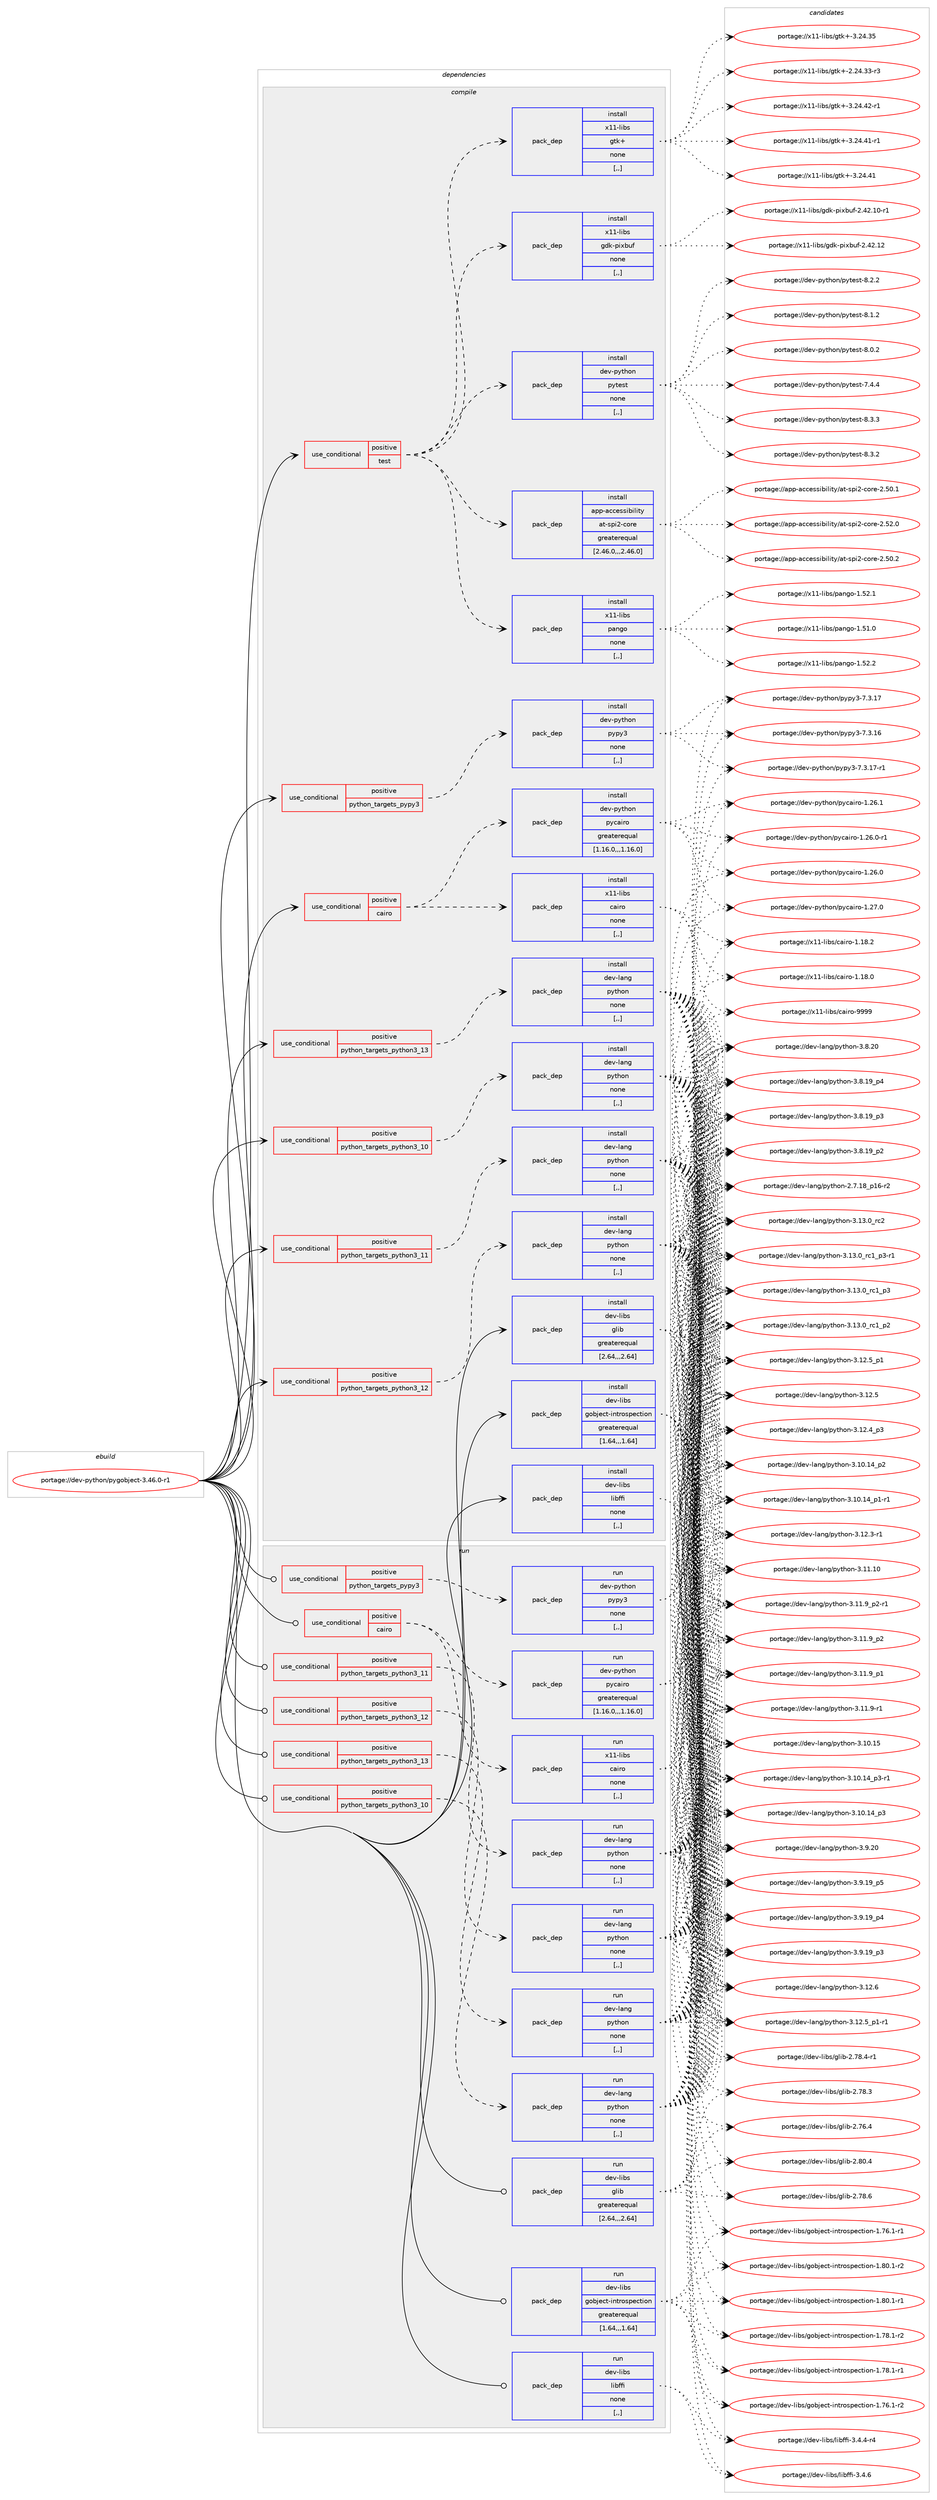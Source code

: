 digraph prolog {

# *************
# Graph options
# *************

newrank=true;
concentrate=true;
compound=true;
graph [rankdir=LR,fontname=Helvetica,fontsize=10,ranksep=1.5];#, ranksep=2.5, nodesep=0.2];
edge  [arrowhead=vee];
node  [fontname=Helvetica,fontsize=10];

# **********
# The ebuild
# **********

subgraph cluster_leftcol {
color=gray;
label=<<i>ebuild</i>>;
id [label="portage://dev-python/pygobject-3.46.0-r1", color=red, width=4, href="../dev-python/pygobject-3.46.0-r1.svg"];
}

# ****************
# The dependencies
# ****************

subgraph cluster_midcol {
color=gray;
label=<<i>dependencies</i>>;
subgraph cluster_compile {
fillcolor="#eeeeee";
style=filled;
label=<<i>compile</i>>;
subgraph cond167516 {
dependency651663 [label=<<TABLE BORDER="0" CELLBORDER="1" CELLSPACING="0" CELLPADDING="4"><TR><TD ROWSPAN="3" CELLPADDING="10">use_conditional</TD></TR><TR><TD>positive</TD></TR><TR><TD>cairo</TD></TR></TABLE>>, shape=none, color=red];
subgraph pack479318 {
dependency651664 [label=<<TABLE BORDER="0" CELLBORDER="1" CELLSPACING="0" CELLPADDING="4" WIDTH="220"><TR><TD ROWSPAN="6" CELLPADDING="30">pack_dep</TD></TR><TR><TD WIDTH="110">install</TD></TR><TR><TD>dev-python</TD></TR><TR><TD>pycairo</TD></TR><TR><TD>greaterequal</TD></TR><TR><TD>[1.16.0,,,1.16.0]</TD></TR></TABLE>>, shape=none, color=blue];
}
dependency651663:e -> dependency651664:w [weight=20,style="dashed",arrowhead="vee"];
subgraph pack479319 {
dependency651665 [label=<<TABLE BORDER="0" CELLBORDER="1" CELLSPACING="0" CELLPADDING="4" WIDTH="220"><TR><TD ROWSPAN="6" CELLPADDING="30">pack_dep</TD></TR><TR><TD WIDTH="110">install</TD></TR><TR><TD>x11-libs</TD></TR><TR><TD>cairo</TD></TR><TR><TD>none</TD></TR><TR><TD>[,,]</TD></TR></TABLE>>, shape=none, color=blue];
}
dependency651663:e -> dependency651665:w [weight=20,style="dashed",arrowhead="vee"];
}
id:e -> dependency651663:w [weight=20,style="solid",arrowhead="vee"];
subgraph cond167517 {
dependency651666 [label=<<TABLE BORDER="0" CELLBORDER="1" CELLSPACING="0" CELLPADDING="4"><TR><TD ROWSPAN="3" CELLPADDING="10">use_conditional</TD></TR><TR><TD>positive</TD></TR><TR><TD>python_targets_pypy3</TD></TR></TABLE>>, shape=none, color=red];
subgraph pack479320 {
dependency651667 [label=<<TABLE BORDER="0" CELLBORDER="1" CELLSPACING="0" CELLPADDING="4" WIDTH="220"><TR><TD ROWSPAN="6" CELLPADDING="30">pack_dep</TD></TR><TR><TD WIDTH="110">install</TD></TR><TR><TD>dev-python</TD></TR><TR><TD>pypy3</TD></TR><TR><TD>none</TD></TR><TR><TD>[,,]</TD></TR></TABLE>>, shape=none, color=blue];
}
dependency651666:e -> dependency651667:w [weight=20,style="dashed",arrowhead="vee"];
}
id:e -> dependency651666:w [weight=20,style="solid",arrowhead="vee"];
subgraph cond167518 {
dependency651668 [label=<<TABLE BORDER="0" CELLBORDER="1" CELLSPACING="0" CELLPADDING="4"><TR><TD ROWSPAN="3" CELLPADDING="10">use_conditional</TD></TR><TR><TD>positive</TD></TR><TR><TD>python_targets_python3_10</TD></TR></TABLE>>, shape=none, color=red];
subgraph pack479321 {
dependency651669 [label=<<TABLE BORDER="0" CELLBORDER="1" CELLSPACING="0" CELLPADDING="4" WIDTH="220"><TR><TD ROWSPAN="6" CELLPADDING="30">pack_dep</TD></TR><TR><TD WIDTH="110">install</TD></TR><TR><TD>dev-lang</TD></TR><TR><TD>python</TD></TR><TR><TD>none</TD></TR><TR><TD>[,,]</TD></TR></TABLE>>, shape=none, color=blue];
}
dependency651668:e -> dependency651669:w [weight=20,style="dashed",arrowhead="vee"];
}
id:e -> dependency651668:w [weight=20,style="solid",arrowhead="vee"];
subgraph cond167519 {
dependency651670 [label=<<TABLE BORDER="0" CELLBORDER="1" CELLSPACING="0" CELLPADDING="4"><TR><TD ROWSPAN="3" CELLPADDING="10">use_conditional</TD></TR><TR><TD>positive</TD></TR><TR><TD>python_targets_python3_11</TD></TR></TABLE>>, shape=none, color=red];
subgraph pack479322 {
dependency651671 [label=<<TABLE BORDER="0" CELLBORDER="1" CELLSPACING="0" CELLPADDING="4" WIDTH="220"><TR><TD ROWSPAN="6" CELLPADDING="30">pack_dep</TD></TR><TR><TD WIDTH="110">install</TD></TR><TR><TD>dev-lang</TD></TR><TR><TD>python</TD></TR><TR><TD>none</TD></TR><TR><TD>[,,]</TD></TR></TABLE>>, shape=none, color=blue];
}
dependency651670:e -> dependency651671:w [weight=20,style="dashed",arrowhead="vee"];
}
id:e -> dependency651670:w [weight=20,style="solid",arrowhead="vee"];
subgraph cond167520 {
dependency651672 [label=<<TABLE BORDER="0" CELLBORDER="1" CELLSPACING="0" CELLPADDING="4"><TR><TD ROWSPAN="3" CELLPADDING="10">use_conditional</TD></TR><TR><TD>positive</TD></TR><TR><TD>python_targets_python3_12</TD></TR></TABLE>>, shape=none, color=red];
subgraph pack479323 {
dependency651673 [label=<<TABLE BORDER="0" CELLBORDER="1" CELLSPACING="0" CELLPADDING="4" WIDTH="220"><TR><TD ROWSPAN="6" CELLPADDING="30">pack_dep</TD></TR><TR><TD WIDTH="110">install</TD></TR><TR><TD>dev-lang</TD></TR><TR><TD>python</TD></TR><TR><TD>none</TD></TR><TR><TD>[,,]</TD></TR></TABLE>>, shape=none, color=blue];
}
dependency651672:e -> dependency651673:w [weight=20,style="dashed",arrowhead="vee"];
}
id:e -> dependency651672:w [weight=20,style="solid",arrowhead="vee"];
subgraph cond167521 {
dependency651674 [label=<<TABLE BORDER="0" CELLBORDER="1" CELLSPACING="0" CELLPADDING="4"><TR><TD ROWSPAN="3" CELLPADDING="10">use_conditional</TD></TR><TR><TD>positive</TD></TR><TR><TD>python_targets_python3_13</TD></TR></TABLE>>, shape=none, color=red];
subgraph pack479324 {
dependency651675 [label=<<TABLE BORDER="0" CELLBORDER="1" CELLSPACING="0" CELLPADDING="4" WIDTH="220"><TR><TD ROWSPAN="6" CELLPADDING="30">pack_dep</TD></TR><TR><TD WIDTH="110">install</TD></TR><TR><TD>dev-lang</TD></TR><TR><TD>python</TD></TR><TR><TD>none</TD></TR><TR><TD>[,,]</TD></TR></TABLE>>, shape=none, color=blue];
}
dependency651674:e -> dependency651675:w [weight=20,style="dashed",arrowhead="vee"];
}
id:e -> dependency651674:w [weight=20,style="solid",arrowhead="vee"];
subgraph cond167522 {
dependency651676 [label=<<TABLE BORDER="0" CELLBORDER="1" CELLSPACING="0" CELLPADDING="4"><TR><TD ROWSPAN="3" CELLPADDING="10">use_conditional</TD></TR><TR><TD>positive</TD></TR><TR><TD>test</TD></TR></TABLE>>, shape=none, color=red];
subgraph pack479325 {
dependency651677 [label=<<TABLE BORDER="0" CELLBORDER="1" CELLSPACING="0" CELLPADDING="4" WIDTH="220"><TR><TD ROWSPAN="6" CELLPADDING="30">pack_dep</TD></TR><TR><TD WIDTH="110">install</TD></TR><TR><TD>app-accessibility</TD></TR><TR><TD>at-spi2-core</TD></TR><TR><TD>greaterequal</TD></TR><TR><TD>[2.46.0,,,2.46.0]</TD></TR></TABLE>>, shape=none, color=blue];
}
dependency651676:e -> dependency651677:w [weight=20,style="dashed",arrowhead="vee"];
subgraph pack479326 {
dependency651678 [label=<<TABLE BORDER="0" CELLBORDER="1" CELLSPACING="0" CELLPADDING="4" WIDTH="220"><TR><TD ROWSPAN="6" CELLPADDING="30">pack_dep</TD></TR><TR><TD WIDTH="110">install</TD></TR><TR><TD>dev-python</TD></TR><TR><TD>pytest</TD></TR><TR><TD>none</TD></TR><TR><TD>[,,]</TD></TR></TABLE>>, shape=none, color=blue];
}
dependency651676:e -> dependency651678:w [weight=20,style="dashed",arrowhead="vee"];
subgraph pack479327 {
dependency651679 [label=<<TABLE BORDER="0" CELLBORDER="1" CELLSPACING="0" CELLPADDING="4" WIDTH="220"><TR><TD ROWSPAN="6" CELLPADDING="30">pack_dep</TD></TR><TR><TD WIDTH="110">install</TD></TR><TR><TD>x11-libs</TD></TR><TR><TD>gdk-pixbuf</TD></TR><TR><TD>none</TD></TR><TR><TD>[,,]</TD></TR></TABLE>>, shape=none, color=blue];
}
dependency651676:e -> dependency651679:w [weight=20,style="dashed",arrowhead="vee"];
subgraph pack479328 {
dependency651680 [label=<<TABLE BORDER="0" CELLBORDER="1" CELLSPACING="0" CELLPADDING="4" WIDTH="220"><TR><TD ROWSPAN="6" CELLPADDING="30">pack_dep</TD></TR><TR><TD WIDTH="110">install</TD></TR><TR><TD>x11-libs</TD></TR><TR><TD>gtk+</TD></TR><TR><TD>none</TD></TR><TR><TD>[,,]</TD></TR></TABLE>>, shape=none, color=blue];
}
dependency651676:e -> dependency651680:w [weight=20,style="dashed",arrowhead="vee"];
subgraph pack479329 {
dependency651681 [label=<<TABLE BORDER="0" CELLBORDER="1" CELLSPACING="0" CELLPADDING="4" WIDTH="220"><TR><TD ROWSPAN="6" CELLPADDING="30">pack_dep</TD></TR><TR><TD WIDTH="110">install</TD></TR><TR><TD>x11-libs</TD></TR><TR><TD>pango</TD></TR><TR><TD>none</TD></TR><TR><TD>[,,]</TD></TR></TABLE>>, shape=none, color=blue];
}
dependency651676:e -> dependency651681:w [weight=20,style="dashed",arrowhead="vee"];
}
id:e -> dependency651676:w [weight=20,style="solid",arrowhead="vee"];
subgraph pack479330 {
dependency651682 [label=<<TABLE BORDER="0" CELLBORDER="1" CELLSPACING="0" CELLPADDING="4" WIDTH="220"><TR><TD ROWSPAN="6" CELLPADDING="30">pack_dep</TD></TR><TR><TD WIDTH="110">install</TD></TR><TR><TD>dev-libs</TD></TR><TR><TD>glib</TD></TR><TR><TD>greaterequal</TD></TR><TR><TD>[2.64,,,2.64]</TD></TR></TABLE>>, shape=none, color=blue];
}
id:e -> dependency651682:w [weight=20,style="solid",arrowhead="vee"];
subgraph pack479331 {
dependency651683 [label=<<TABLE BORDER="0" CELLBORDER="1" CELLSPACING="0" CELLPADDING="4" WIDTH="220"><TR><TD ROWSPAN="6" CELLPADDING="30">pack_dep</TD></TR><TR><TD WIDTH="110">install</TD></TR><TR><TD>dev-libs</TD></TR><TR><TD>gobject-introspection</TD></TR><TR><TD>greaterequal</TD></TR><TR><TD>[1.64,,,1.64]</TD></TR></TABLE>>, shape=none, color=blue];
}
id:e -> dependency651683:w [weight=20,style="solid",arrowhead="vee"];
subgraph pack479332 {
dependency651684 [label=<<TABLE BORDER="0" CELLBORDER="1" CELLSPACING="0" CELLPADDING="4" WIDTH="220"><TR><TD ROWSPAN="6" CELLPADDING="30">pack_dep</TD></TR><TR><TD WIDTH="110">install</TD></TR><TR><TD>dev-libs</TD></TR><TR><TD>libffi</TD></TR><TR><TD>none</TD></TR><TR><TD>[,,]</TD></TR></TABLE>>, shape=none, color=blue];
}
id:e -> dependency651684:w [weight=20,style="solid",arrowhead="vee"];
}
subgraph cluster_compileandrun {
fillcolor="#eeeeee";
style=filled;
label=<<i>compile and run</i>>;
}
subgraph cluster_run {
fillcolor="#eeeeee";
style=filled;
label=<<i>run</i>>;
subgraph cond167523 {
dependency651685 [label=<<TABLE BORDER="0" CELLBORDER="1" CELLSPACING="0" CELLPADDING="4"><TR><TD ROWSPAN="3" CELLPADDING="10">use_conditional</TD></TR><TR><TD>positive</TD></TR><TR><TD>cairo</TD></TR></TABLE>>, shape=none, color=red];
subgraph pack479333 {
dependency651686 [label=<<TABLE BORDER="0" CELLBORDER="1" CELLSPACING="0" CELLPADDING="4" WIDTH="220"><TR><TD ROWSPAN="6" CELLPADDING="30">pack_dep</TD></TR><TR><TD WIDTH="110">run</TD></TR><TR><TD>dev-python</TD></TR><TR><TD>pycairo</TD></TR><TR><TD>greaterequal</TD></TR><TR><TD>[1.16.0,,,1.16.0]</TD></TR></TABLE>>, shape=none, color=blue];
}
dependency651685:e -> dependency651686:w [weight=20,style="dashed",arrowhead="vee"];
subgraph pack479334 {
dependency651687 [label=<<TABLE BORDER="0" CELLBORDER="1" CELLSPACING="0" CELLPADDING="4" WIDTH="220"><TR><TD ROWSPAN="6" CELLPADDING="30">pack_dep</TD></TR><TR><TD WIDTH="110">run</TD></TR><TR><TD>x11-libs</TD></TR><TR><TD>cairo</TD></TR><TR><TD>none</TD></TR><TR><TD>[,,]</TD></TR></TABLE>>, shape=none, color=blue];
}
dependency651685:e -> dependency651687:w [weight=20,style="dashed",arrowhead="vee"];
}
id:e -> dependency651685:w [weight=20,style="solid",arrowhead="odot"];
subgraph cond167524 {
dependency651688 [label=<<TABLE BORDER="0" CELLBORDER="1" CELLSPACING="0" CELLPADDING="4"><TR><TD ROWSPAN="3" CELLPADDING="10">use_conditional</TD></TR><TR><TD>positive</TD></TR><TR><TD>python_targets_pypy3</TD></TR></TABLE>>, shape=none, color=red];
subgraph pack479335 {
dependency651689 [label=<<TABLE BORDER="0" CELLBORDER="1" CELLSPACING="0" CELLPADDING="4" WIDTH="220"><TR><TD ROWSPAN="6" CELLPADDING="30">pack_dep</TD></TR><TR><TD WIDTH="110">run</TD></TR><TR><TD>dev-python</TD></TR><TR><TD>pypy3</TD></TR><TR><TD>none</TD></TR><TR><TD>[,,]</TD></TR></TABLE>>, shape=none, color=blue];
}
dependency651688:e -> dependency651689:w [weight=20,style="dashed",arrowhead="vee"];
}
id:e -> dependency651688:w [weight=20,style="solid",arrowhead="odot"];
subgraph cond167525 {
dependency651690 [label=<<TABLE BORDER="0" CELLBORDER="1" CELLSPACING="0" CELLPADDING="4"><TR><TD ROWSPAN="3" CELLPADDING="10">use_conditional</TD></TR><TR><TD>positive</TD></TR><TR><TD>python_targets_python3_10</TD></TR></TABLE>>, shape=none, color=red];
subgraph pack479336 {
dependency651691 [label=<<TABLE BORDER="0" CELLBORDER="1" CELLSPACING="0" CELLPADDING="4" WIDTH="220"><TR><TD ROWSPAN="6" CELLPADDING="30">pack_dep</TD></TR><TR><TD WIDTH="110">run</TD></TR><TR><TD>dev-lang</TD></TR><TR><TD>python</TD></TR><TR><TD>none</TD></TR><TR><TD>[,,]</TD></TR></TABLE>>, shape=none, color=blue];
}
dependency651690:e -> dependency651691:w [weight=20,style="dashed",arrowhead="vee"];
}
id:e -> dependency651690:w [weight=20,style="solid",arrowhead="odot"];
subgraph cond167526 {
dependency651692 [label=<<TABLE BORDER="0" CELLBORDER="1" CELLSPACING="0" CELLPADDING="4"><TR><TD ROWSPAN="3" CELLPADDING="10">use_conditional</TD></TR><TR><TD>positive</TD></TR><TR><TD>python_targets_python3_11</TD></TR></TABLE>>, shape=none, color=red];
subgraph pack479337 {
dependency651693 [label=<<TABLE BORDER="0" CELLBORDER="1" CELLSPACING="0" CELLPADDING="4" WIDTH="220"><TR><TD ROWSPAN="6" CELLPADDING="30">pack_dep</TD></TR><TR><TD WIDTH="110">run</TD></TR><TR><TD>dev-lang</TD></TR><TR><TD>python</TD></TR><TR><TD>none</TD></TR><TR><TD>[,,]</TD></TR></TABLE>>, shape=none, color=blue];
}
dependency651692:e -> dependency651693:w [weight=20,style="dashed",arrowhead="vee"];
}
id:e -> dependency651692:w [weight=20,style="solid",arrowhead="odot"];
subgraph cond167527 {
dependency651694 [label=<<TABLE BORDER="0" CELLBORDER="1" CELLSPACING="0" CELLPADDING="4"><TR><TD ROWSPAN="3" CELLPADDING="10">use_conditional</TD></TR><TR><TD>positive</TD></TR><TR><TD>python_targets_python3_12</TD></TR></TABLE>>, shape=none, color=red];
subgraph pack479338 {
dependency651695 [label=<<TABLE BORDER="0" CELLBORDER="1" CELLSPACING="0" CELLPADDING="4" WIDTH="220"><TR><TD ROWSPAN="6" CELLPADDING="30">pack_dep</TD></TR><TR><TD WIDTH="110">run</TD></TR><TR><TD>dev-lang</TD></TR><TR><TD>python</TD></TR><TR><TD>none</TD></TR><TR><TD>[,,]</TD></TR></TABLE>>, shape=none, color=blue];
}
dependency651694:e -> dependency651695:w [weight=20,style="dashed",arrowhead="vee"];
}
id:e -> dependency651694:w [weight=20,style="solid",arrowhead="odot"];
subgraph cond167528 {
dependency651696 [label=<<TABLE BORDER="0" CELLBORDER="1" CELLSPACING="0" CELLPADDING="4"><TR><TD ROWSPAN="3" CELLPADDING="10">use_conditional</TD></TR><TR><TD>positive</TD></TR><TR><TD>python_targets_python3_13</TD></TR></TABLE>>, shape=none, color=red];
subgraph pack479339 {
dependency651697 [label=<<TABLE BORDER="0" CELLBORDER="1" CELLSPACING="0" CELLPADDING="4" WIDTH="220"><TR><TD ROWSPAN="6" CELLPADDING="30">pack_dep</TD></TR><TR><TD WIDTH="110">run</TD></TR><TR><TD>dev-lang</TD></TR><TR><TD>python</TD></TR><TR><TD>none</TD></TR><TR><TD>[,,]</TD></TR></TABLE>>, shape=none, color=blue];
}
dependency651696:e -> dependency651697:w [weight=20,style="dashed",arrowhead="vee"];
}
id:e -> dependency651696:w [weight=20,style="solid",arrowhead="odot"];
subgraph pack479340 {
dependency651698 [label=<<TABLE BORDER="0" CELLBORDER="1" CELLSPACING="0" CELLPADDING="4" WIDTH="220"><TR><TD ROWSPAN="6" CELLPADDING="30">pack_dep</TD></TR><TR><TD WIDTH="110">run</TD></TR><TR><TD>dev-libs</TD></TR><TR><TD>glib</TD></TR><TR><TD>greaterequal</TD></TR><TR><TD>[2.64,,,2.64]</TD></TR></TABLE>>, shape=none, color=blue];
}
id:e -> dependency651698:w [weight=20,style="solid",arrowhead="odot"];
subgraph pack479341 {
dependency651699 [label=<<TABLE BORDER="0" CELLBORDER="1" CELLSPACING="0" CELLPADDING="4" WIDTH="220"><TR><TD ROWSPAN="6" CELLPADDING="30">pack_dep</TD></TR><TR><TD WIDTH="110">run</TD></TR><TR><TD>dev-libs</TD></TR><TR><TD>gobject-introspection</TD></TR><TR><TD>greaterequal</TD></TR><TR><TD>[1.64,,,1.64]</TD></TR></TABLE>>, shape=none, color=blue];
}
id:e -> dependency651699:w [weight=20,style="solid",arrowhead="odot"];
subgraph pack479342 {
dependency651700 [label=<<TABLE BORDER="0" CELLBORDER="1" CELLSPACING="0" CELLPADDING="4" WIDTH="220"><TR><TD ROWSPAN="6" CELLPADDING="30">pack_dep</TD></TR><TR><TD WIDTH="110">run</TD></TR><TR><TD>dev-libs</TD></TR><TR><TD>libffi</TD></TR><TR><TD>none</TD></TR><TR><TD>[,,]</TD></TR></TABLE>>, shape=none, color=blue];
}
id:e -> dependency651700:w [weight=20,style="solid",arrowhead="odot"];
}
}

# **************
# The candidates
# **************

subgraph cluster_choices {
rank=same;
color=gray;
label=<<i>candidates</i>>;

subgraph choice479318 {
color=black;
nodesep=1;
choice1001011184511212111610411111047112121999710511411145494650554648 [label="portage://dev-python/pycairo-1.27.0", color=red, width=4,href="../dev-python/pycairo-1.27.0.svg"];
choice1001011184511212111610411111047112121999710511411145494650544649 [label="portage://dev-python/pycairo-1.26.1", color=red, width=4,href="../dev-python/pycairo-1.26.1.svg"];
choice10010111845112121116104111110471121219997105114111454946505446484511449 [label="portage://dev-python/pycairo-1.26.0-r1", color=red, width=4,href="../dev-python/pycairo-1.26.0-r1.svg"];
choice1001011184511212111610411111047112121999710511411145494650544648 [label="portage://dev-python/pycairo-1.26.0", color=red, width=4,href="../dev-python/pycairo-1.26.0.svg"];
dependency651664:e -> choice1001011184511212111610411111047112121999710511411145494650554648:w [style=dotted,weight="100"];
dependency651664:e -> choice1001011184511212111610411111047112121999710511411145494650544649:w [style=dotted,weight="100"];
dependency651664:e -> choice10010111845112121116104111110471121219997105114111454946505446484511449:w [style=dotted,weight="100"];
dependency651664:e -> choice1001011184511212111610411111047112121999710511411145494650544648:w [style=dotted,weight="100"];
}
subgraph choice479319 {
color=black;
nodesep=1;
choice120494945108105981154799971051141114557575757 [label="portage://x11-libs/cairo-9999", color=red, width=4,href="../x11-libs/cairo-9999.svg"];
choice1204949451081059811547999710511411145494649564650 [label="portage://x11-libs/cairo-1.18.2", color=red, width=4,href="../x11-libs/cairo-1.18.2.svg"];
choice1204949451081059811547999710511411145494649564648 [label="portage://x11-libs/cairo-1.18.0", color=red, width=4,href="../x11-libs/cairo-1.18.0.svg"];
dependency651665:e -> choice120494945108105981154799971051141114557575757:w [style=dotted,weight="100"];
dependency651665:e -> choice1204949451081059811547999710511411145494649564650:w [style=dotted,weight="100"];
dependency651665:e -> choice1204949451081059811547999710511411145494649564648:w [style=dotted,weight="100"];
}
subgraph choice479320 {
color=black;
nodesep=1;
choice100101118451121211161041111104711212111212151455546514649554511449 [label="portage://dev-python/pypy3-7.3.17-r1", color=red, width=4,href="../dev-python/pypy3-7.3.17-r1.svg"];
choice10010111845112121116104111110471121211121215145554651464955 [label="portage://dev-python/pypy3-7.3.17", color=red, width=4,href="../dev-python/pypy3-7.3.17.svg"];
choice10010111845112121116104111110471121211121215145554651464954 [label="portage://dev-python/pypy3-7.3.16", color=red, width=4,href="../dev-python/pypy3-7.3.16.svg"];
dependency651667:e -> choice100101118451121211161041111104711212111212151455546514649554511449:w [style=dotted,weight="100"];
dependency651667:e -> choice10010111845112121116104111110471121211121215145554651464955:w [style=dotted,weight="100"];
dependency651667:e -> choice10010111845112121116104111110471121211121215145554651464954:w [style=dotted,weight="100"];
}
subgraph choice479321 {
color=black;
nodesep=1;
choice10010111845108971101034711212111610411111045514649514648951149950 [label="portage://dev-lang/python-3.13.0_rc2", color=red, width=4,href="../dev-lang/python-3.13.0_rc2.svg"];
choice1001011184510897110103471121211161041111104551464951464895114994995112514511449 [label="portage://dev-lang/python-3.13.0_rc1_p3-r1", color=red, width=4,href="../dev-lang/python-3.13.0_rc1_p3-r1.svg"];
choice100101118451089711010347112121116104111110455146495146489511499499511251 [label="portage://dev-lang/python-3.13.0_rc1_p3", color=red, width=4,href="../dev-lang/python-3.13.0_rc1_p3.svg"];
choice100101118451089711010347112121116104111110455146495146489511499499511250 [label="portage://dev-lang/python-3.13.0_rc1_p2", color=red, width=4,href="../dev-lang/python-3.13.0_rc1_p2.svg"];
choice10010111845108971101034711212111610411111045514649504654 [label="portage://dev-lang/python-3.12.6", color=red, width=4,href="../dev-lang/python-3.12.6.svg"];
choice1001011184510897110103471121211161041111104551464950465395112494511449 [label="portage://dev-lang/python-3.12.5_p1-r1", color=red, width=4,href="../dev-lang/python-3.12.5_p1-r1.svg"];
choice100101118451089711010347112121116104111110455146495046539511249 [label="portage://dev-lang/python-3.12.5_p1", color=red, width=4,href="../dev-lang/python-3.12.5_p1.svg"];
choice10010111845108971101034711212111610411111045514649504653 [label="portage://dev-lang/python-3.12.5", color=red, width=4,href="../dev-lang/python-3.12.5.svg"];
choice100101118451089711010347112121116104111110455146495046529511251 [label="portage://dev-lang/python-3.12.4_p3", color=red, width=4,href="../dev-lang/python-3.12.4_p3.svg"];
choice100101118451089711010347112121116104111110455146495046514511449 [label="portage://dev-lang/python-3.12.3-r1", color=red, width=4,href="../dev-lang/python-3.12.3-r1.svg"];
choice1001011184510897110103471121211161041111104551464949464948 [label="portage://dev-lang/python-3.11.10", color=red, width=4,href="../dev-lang/python-3.11.10.svg"];
choice1001011184510897110103471121211161041111104551464949465795112504511449 [label="portage://dev-lang/python-3.11.9_p2-r1", color=red, width=4,href="../dev-lang/python-3.11.9_p2-r1.svg"];
choice100101118451089711010347112121116104111110455146494946579511250 [label="portage://dev-lang/python-3.11.9_p2", color=red, width=4,href="../dev-lang/python-3.11.9_p2.svg"];
choice100101118451089711010347112121116104111110455146494946579511249 [label="portage://dev-lang/python-3.11.9_p1", color=red, width=4,href="../dev-lang/python-3.11.9_p1.svg"];
choice100101118451089711010347112121116104111110455146494946574511449 [label="portage://dev-lang/python-3.11.9-r1", color=red, width=4,href="../dev-lang/python-3.11.9-r1.svg"];
choice1001011184510897110103471121211161041111104551464948464953 [label="portage://dev-lang/python-3.10.15", color=red, width=4,href="../dev-lang/python-3.10.15.svg"];
choice100101118451089711010347112121116104111110455146494846495295112514511449 [label="portage://dev-lang/python-3.10.14_p3-r1", color=red, width=4,href="../dev-lang/python-3.10.14_p3-r1.svg"];
choice10010111845108971101034711212111610411111045514649484649529511251 [label="portage://dev-lang/python-3.10.14_p3", color=red, width=4,href="../dev-lang/python-3.10.14_p3.svg"];
choice10010111845108971101034711212111610411111045514649484649529511250 [label="portage://dev-lang/python-3.10.14_p2", color=red, width=4,href="../dev-lang/python-3.10.14_p2.svg"];
choice100101118451089711010347112121116104111110455146494846495295112494511449 [label="portage://dev-lang/python-3.10.14_p1-r1", color=red, width=4,href="../dev-lang/python-3.10.14_p1-r1.svg"];
choice10010111845108971101034711212111610411111045514657465048 [label="portage://dev-lang/python-3.9.20", color=red, width=4,href="../dev-lang/python-3.9.20.svg"];
choice100101118451089711010347112121116104111110455146574649579511253 [label="portage://dev-lang/python-3.9.19_p5", color=red, width=4,href="../dev-lang/python-3.9.19_p5.svg"];
choice100101118451089711010347112121116104111110455146574649579511252 [label="portage://dev-lang/python-3.9.19_p4", color=red, width=4,href="../dev-lang/python-3.9.19_p4.svg"];
choice100101118451089711010347112121116104111110455146574649579511251 [label="portage://dev-lang/python-3.9.19_p3", color=red, width=4,href="../dev-lang/python-3.9.19_p3.svg"];
choice10010111845108971101034711212111610411111045514656465048 [label="portage://dev-lang/python-3.8.20", color=red, width=4,href="../dev-lang/python-3.8.20.svg"];
choice100101118451089711010347112121116104111110455146564649579511252 [label="portage://dev-lang/python-3.8.19_p4", color=red, width=4,href="../dev-lang/python-3.8.19_p4.svg"];
choice100101118451089711010347112121116104111110455146564649579511251 [label="portage://dev-lang/python-3.8.19_p3", color=red, width=4,href="../dev-lang/python-3.8.19_p3.svg"];
choice100101118451089711010347112121116104111110455146564649579511250 [label="portage://dev-lang/python-3.8.19_p2", color=red, width=4,href="../dev-lang/python-3.8.19_p2.svg"];
choice100101118451089711010347112121116104111110455046554649569511249544511450 [label="portage://dev-lang/python-2.7.18_p16-r2", color=red, width=4,href="../dev-lang/python-2.7.18_p16-r2.svg"];
dependency651669:e -> choice10010111845108971101034711212111610411111045514649514648951149950:w [style=dotted,weight="100"];
dependency651669:e -> choice1001011184510897110103471121211161041111104551464951464895114994995112514511449:w [style=dotted,weight="100"];
dependency651669:e -> choice100101118451089711010347112121116104111110455146495146489511499499511251:w [style=dotted,weight="100"];
dependency651669:e -> choice100101118451089711010347112121116104111110455146495146489511499499511250:w [style=dotted,weight="100"];
dependency651669:e -> choice10010111845108971101034711212111610411111045514649504654:w [style=dotted,weight="100"];
dependency651669:e -> choice1001011184510897110103471121211161041111104551464950465395112494511449:w [style=dotted,weight="100"];
dependency651669:e -> choice100101118451089711010347112121116104111110455146495046539511249:w [style=dotted,weight="100"];
dependency651669:e -> choice10010111845108971101034711212111610411111045514649504653:w [style=dotted,weight="100"];
dependency651669:e -> choice100101118451089711010347112121116104111110455146495046529511251:w [style=dotted,weight="100"];
dependency651669:e -> choice100101118451089711010347112121116104111110455146495046514511449:w [style=dotted,weight="100"];
dependency651669:e -> choice1001011184510897110103471121211161041111104551464949464948:w [style=dotted,weight="100"];
dependency651669:e -> choice1001011184510897110103471121211161041111104551464949465795112504511449:w [style=dotted,weight="100"];
dependency651669:e -> choice100101118451089711010347112121116104111110455146494946579511250:w [style=dotted,weight="100"];
dependency651669:e -> choice100101118451089711010347112121116104111110455146494946579511249:w [style=dotted,weight="100"];
dependency651669:e -> choice100101118451089711010347112121116104111110455146494946574511449:w [style=dotted,weight="100"];
dependency651669:e -> choice1001011184510897110103471121211161041111104551464948464953:w [style=dotted,weight="100"];
dependency651669:e -> choice100101118451089711010347112121116104111110455146494846495295112514511449:w [style=dotted,weight="100"];
dependency651669:e -> choice10010111845108971101034711212111610411111045514649484649529511251:w [style=dotted,weight="100"];
dependency651669:e -> choice10010111845108971101034711212111610411111045514649484649529511250:w [style=dotted,weight="100"];
dependency651669:e -> choice100101118451089711010347112121116104111110455146494846495295112494511449:w [style=dotted,weight="100"];
dependency651669:e -> choice10010111845108971101034711212111610411111045514657465048:w [style=dotted,weight="100"];
dependency651669:e -> choice100101118451089711010347112121116104111110455146574649579511253:w [style=dotted,weight="100"];
dependency651669:e -> choice100101118451089711010347112121116104111110455146574649579511252:w [style=dotted,weight="100"];
dependency651669:e -> choice100101118451089711010347112121116104111110455146574649579511251:w [style=dotted,weight="100"];
dependency651669:e -> choice10010111845108971101034711212111610411111045514656465048:w [style=dotted,weight="100"];
dependency651669:e -> choice100101118451089711010347112121116104111110455146564649579511252:w [style=dotted,weight="100"];
dependency651669:e -> choice100101118451089711010347112121116104111110455146564649579511251:w [style=dotted,weight="100"];
dependency651669:e -> choice100101118451089711010347112121116104111110455146564649579511250:w [style=dotted,weight="100"];
dependency651669:e -> choice100101118451089711010347112121116104111110455046554649569511249544511450:w [style=dotted,weight="100"];
}
subgraph choice479322 {
color=black;
nodesep=1;
choice10010111845108971101034711212111610411111045514649514648951149950 [label="portage://dev-lang/python-3.13.0_rc2", color=red, width=4,href="../dev-lang/python-3.13.0_rc2.svg"];
choice1001011184510897110103471121211161041111104551464951464895114994995112514511449 [label="portage://dev-lang/python-3.13.0_rc1_p3-r1", color=red, width=4,href="../dev-lang/python-3.13.0_rc1_p3-r1.svg"];
choice100101118451089711010347112121116104111110455146495146489511499499511251 [label="portage://dev-lang/python-3.13.0_rc1_p3", color=red, width=4,href="../dev-lang/python-3.13.0_rc1_p3.svg"];
choice100101118451089711010347112121116104111110455146495146489511499499511250 [label="portage://dev-lang/python-3.13.0_rc1_p2", color=red, width=4,href="../dev-lang/python-3.13.0_rc1_p2.svg"];
choice10010111845108971101034711212111610411111045514649504654 [label="portage://dev-lang/python-3.12.6", color=red, width=4,href="../dev-lang/python-3.12.6.svg"];
choice1001011184510897110103471121211161041111104551464950465395112494511449 [label="portage://dev-lang/python-3.12.5_p1-r1", color=red, width=4,href="../dev-lang/python-3.12.5_p1-r1.svg"];
choice100101118451089711010347112121116104111110455146495046539511249 [label="portage://dev-lang/python-3.12.5_p1", color=red, width=4,href="../dev-lang/python-3.12.5_p1.svg"];
choice10010111845108971101034711212111610411111045514649504653 [label="portage://dev-lang/python-3.12.5", color=red, width=4,href="../dev-lang/python-3.12.5.svg"];
choice100101118451089711010347112121116104111110455146495046529511251 [label="portage://dev-lang/python-3.12.4_p3", color=red, width=4,href="../dev-lang/python-3.12.4_p3.svg"];
choice100101118451089711010347112121116104111110455146495046514511449 [label="portage://dev-lang/python-3.12.3-r1", color=red, width=4,href="../dev-lang/python-3.12.3-r1.svg"];
choice1001011184510897110103471121211161041111104551464949464948 [label="portage://dev-lang/python-3.11.10", color=red, width=4,href="../dev-lang/python-3.11.10.svg"];
choice1001011184510897110103471121211161041111104551464949465795112504511449 [label="portage://dev-lang/python-3.11.9_p2-r1", color=red, width=4,href="../dev-lang/python-3.11.9_p2-r1.svg"];
choice100101118451089711010347112121116104111110455146494946579511250 [label="portage://dev-lang/python-3.11.9_p2", color=red, width=4,href="../dev-lang/python-3.11.9_p2.svg"];
choice100101118451089711010347112121116104111110455146494946579511249 [label="portage://dev-lang/python-3.11.9_p1", color=red, width=4,href="../dev-lang/python-3.11.9_p1.svg"];
choice100101118451089711010347112121116104111110455146494946574511449 [label="portage://dev-lang/python-3.11.9-r1", color=red, width=4,href="../dev-lang/python-3.11.9-r1.svg"];
choice1001011184510897110103471121211161041111104551464948464953 [label="portage://dev-lang/python-3.10.15", color=red, width=4,href="../dev-lang/python-3.10.15.svg"];
choice100101118451089711010347112121116104111110455146494846495295112514511449 [label="portage://dev-lang/python-3.10.14_p3-r1", color=red, width=4,href="../dev-lang/python-3.10.14_p3-r1.svg"];
choice10010111845108971101034711212111610411111045514649484649529511251 [label="portage://dev-lang/python-3.10.14_p3", color=red, width=4,href="../dev-lang/python-3.10.14_p3.svg"];
choice10010111845108971101034711212111610411111045514649484649529511250 [label="portage://dev-lang/python-3.10.14_p2", color=red, width=4,href="../dev-lang/python-3.10.14_p2.svg"];
choice100101118451089711010347112121116104111110455146494846495295112494511449 [label="portage://dev-lang/python-3.10.14_p1-r1", color=red, width=4,href="../dev-lang/python-3.10.14_p1-r1.svg"];
choice10010111845108971101034711212111610411111045514657465048 [label="portage://dev-lang/python-3.9.20", color=red, width=4,href="../dev-lang/python-3.9.20.svg"];
choice100101118451089711010347112121116104111110455146574649579511253 [label="portage://dev-lang/python-3.9.19_p5", color=red, width=4,href="../dev-lang/python-3.9.19_p5.svg"];
choice100101118451089711010347112121116104111110455146574649579511252 [label="portage://dev-lang/python-3.9.19_p4", color=red, width=4,href="../dev-lang/python-3.9.19_p4.svg"];
choice100101118451089711010347112121116104111110455146574649579511251 [label="portage://dev-lang/python-3.9.19_p3", color=red, width=4,href="../dev-lang/python-3.9.19_p3.svg"];
choice10010111845108971101034711212111610411111045514656465048 [label="portage://dev-lang/python-3.8.20", color=red, width=4,href="../dev-lang/python-3.8.20.svg"];
choice100101118451089711010347112121116104111110455146564649579511252 [label="portage://dev-lang/python-3.8.19_p4", color=red, width=4,href="../dev-lang/python-3.8.19_p4.svg"];
choice100101118451089711010347112121116104111110455146564649579511251 [label="portage://dev-lang/python-3.8.19_p3", color=red, width=4,href="../dev-lang/python-3.8.19_p3.svg"];
choice100101118451089711010347112121116104111110455146564649579511250 [label="portage://dev-lang/python-3.8.19_p2", color=red, width=4,href="../dev-lang/python-3.8.19_p2.svg"];
choice100101118451089711010347112121116104111110455046554649569511249544511450 [label="portage://dev-lang/python-2.7.18_p16-r2", color=red, width=4,href="../dev-lang/python-2.7.18_p16-r2.svg"];
dependency651671:e -> choice10010111845108971101034711212111610411111045514649514648951149950:w [style=dotted,weight="100"];
dependency651671:e -> choice1001011184510897110103471121211161041111104551464951464895114994995112514511449:w [style=dotted,weight="100"];
dependency651671:e -> choice100101118451089711010347112121116104111110455146495146489511499499511251:w [style=dotted,weight="100"];
dependency651671:e -> choice100101118451089711010347112121116104111110455146495146489511499499511250:w [style=dotted,weight="100"];
dependency651671:e -> choice10010111845108971101034711212111610411111045514649504654:w [style=dotted,weight="100"];
dependency651671:e -> choice1001011184510897110103471121211161041111104551464950465395112494511449:w [style=dotted,weight="100"];
dependency651671:e -> choice100101118451089711010347112121116104111110455146495046539511249:w [style=dotted,weight="100"];
dependency651671:e -> choice10010111845108971101034711212111610411111045514649504653:w [style=dotted,weight="100"];
dependency651671:e -> choice100101118451089711010347112121116104111110455146495046529511251:w [style=dotted,weight="100"];
dependency651671:e -> choice100101118451089711010347112121116104111110455146495046514511449:w [style=dotted,weight="100"];
dependency651671:e -> choice1001011184510897110103471121211161041111104551464949464948:w [style=dotted,weight="100"];
dependency651671:e -> choice1001011184510897110103471121211161041111104551464949465795112504511449:w [style=dotted,weight="100"];
dependency651671:e -> choice100101118451089711010347112121116104111110455146494946579511250:w [style=dotted,weight="100"];
dependency651671:e -> choice100101118451089711010347112121116104111110455146494946579511249:w [style=dotted,weight="100"];
dependency651671:e -> choice100101118451089711010347112121116104111110455146494946574511449:w [style=dotted,weight="100"];
dependency651671:e -> choice1001011184510897110103471121211161041111104551464948464953:w [style=dotted,weight="100"];
dependency651671:e -> choice100101118451089711010347112121116104111110455146494846495295112514511449:w [style=dotted,weight="100"];
dependency651671:e -> choice10010111845108971101034711212111610411111045514649484649529511251:w [style=dotted,weight="100"];
dependency651671:e -> choice10010111845108971101034711212111610411111045514649484649529511250:w [style=dotted,weight="100"];
dependency651671:e -> choice100101118451089711010347112121116104111110455146494846495295112494511449:w [style=dotted,weight="100"];
dependency651671:e -> choice10010111845108971101034711212111610411111045514657465048:w [style=dotted,weight="100"];
dependency651671:e -> choice100101118451089711010347112121116104111110455146574649579511253:w [style=dotted,weight="100"];
dependency651671:e -> choice100101118451089711010347112121116104111110455146574649579511252:w [style=dotted,weight="100"];
dependency651671:e -> choice100101118451089711010347112121116104111110455146574649579511251:w [style=dotted,weight="100"];
dependency651671:e -> choice10010111845108971101034711212111610411111045514656465048:w [style=dotted,weight="100"];
dependency651671:e -> choice100101118451089711010347112121116104111110455146564649579511252:w [style=dotted,weight="100"];
dependency651671:e -> choice100101118451089711010347112121116104111110455146564649579511251:w [style=dotted,weight="100"];
dependency651671:e -> choice100101118451089711010347112121116104111110455146564649579511250:w [style=dotted,weight="100"];
dependency651671:e -> choice100101118451089711010347112121116104111110455046554649569511249544511450:w [style=dotted,weight="100"];
}
subgraph choice479323 {
color=black;
nodesep=1;
choice10010111845108971101034711212111610411111045514649514648951149950 [label="portage://dev-lang/python-3.13.0_rc2", color=red, width=4,href="../dev-lang/python-3.13.0_rc2.svg"];
choice1001011184510897110103471121211161041111104551464951464895114994995112514511449 [label="portage://dev-lang/python-3.13.0_rc1_p3-r1", color=red, width=4,href="../dev-lang/python-3.13.0_rc1_p3-r1.svg"];
choice100101118451089711010347112121116104111110455146495146489511499499511251 [label="portage://dev-lang/python-3.13.0_rc1_p3", color=red, width=4,href="../dev-lang/python-3.13.0_rc1_p3.svg"];
choice100101118451089711010347112121116104111110455146495146489511499499511250 [label="portage://dev-lang/python-3.13.0_rc1_p2", color=red, width=4,href="../dev-lang/python-3.13.0_rc1_p2.svg"];
choice10010111845108971101034711212111610411111045514649504654 [label="portage://dev-lang/python-3.12.6", color=red, width=4,href="../dev-lang/python-3.12.6.svg"];
choice1001011184510897110103471121211161041111104551464950465395112494511449 [label="portage://dev-lang/python-3.12.5_p1-r1", color=red, width=4,href="../dev-lang/python-3.12.5_p1-r1.svg"];
choice100101118451089711010347112121116104111110455146495046539511249 [label="portage://dev-lang/python-3.12.5_p1", color=red, width=4,href="../dev-lang/python-3.12.5_p1.svg"];
choice10010111845108971101034711212111610411111045514649504653 [label="portage://dev-lang/python-3.12.5", color=red, width=4,href="../dev-lang/python-3.12.5.svg"];
choice100101118451089711010347112121116104111110455146495046529511251 [label="portage://dev-lang/python-3.12.4_p3", color=red, width=4,href="../dev-lang/python-3.12.4_p3.svg"];
choice100101118451089711010347112121116104111110455146495046514511449 [label="portage://dev-lang/python-3.12.3-r1", color=red, width=4,href="../dev-lang/python-3.12.3-r1.svg"];
choice1001011184510897110103471121211161041111104551464949464948 [label="portage://dev-lang/python-3.11.10", color=red, width=4,href="../dev-lang/python-3.11.10.svg"];
choice1001011184510897110103471121211161041111104551464949465795112504511449 [label="portage://dev-lang/python-3.11.9_p2-r1", color=red, width=4,href="../dev-lang/python-3.11.9_p2-r1.svg"];
choice100101118451089711010347112121116104111110455146494946579511250 [label="portage://dev-lang/python-3.11.9_p2", color=red, width=4,href="../dev-lang/python-3.11.9_p2.svg"];
choice100101118451089711010347112121116104111110455146494946579511249 [label="portage://dev-lang/python-3.11.9_p1", color=red, width=4,href="../dev-lang/python-3.11.9_p1.svg"];
choice100101118451089711010347112121116104111110455146494946574511449 [label="portage://dev-lang/python-3.11.9-r1", color=red, width=4,href="../dev-lang/python-3.11.9-r1.svg"];
choice1001011184510897110103471121211161041111104551464948464953 [label="portage://dev-lang/python-3.10.15", color=red, width=4,href="../dev-lang/python-3.10.15.svg"];
choice100101118451089711010347112121116104111110455146494846495295112514511449 [label="portage://dev-lang/python-3.10.14_p3-r1", color=red, width=4,href="../dev-lang/python-3.10.14_p3-r1.svg"];
choice10010111845108971101034711212111610411111045514649484649529511251 [label="portage://dev-lang/python-3.10.14_p3", color=red, width=4,href="../dev-lang/python-3.10.14_p3.svg"];
choice10010111845108971101034711212111610411111045514649484649529511250 [label="portage://dev-lang/python-3.10.14_p2", color=red, width=4,href="../dev-lang/python-3.10.14_p2.svg"];
choice100101118451089711010347112121116104111110455146494846495295112494511449 [label="portage://dev-lang/python-3.10.14_p1-r1", color=red, width=4,href="../dev-lang/python-3.10.14_p1-r1.svg"];
choice10010111845108971101034711212111610411111045514657465048 [label="portage://dev-lang/python-3.9.20", color=red, width=4,href="../dev-lang/python-3.9.20.svg"];
choice100101118451089711010347112121116104111110455146574649579511253 [label="portage://dev-lang/python-3.9.19_p5", color=red, width=4,href="../dev-lang/python-3.9.19_p5.svg"];
choice100101118451089711010347112121116104111110455146574649579511252 [label="portage://dev-lang/python-3.9.19_p4", color=red, width=4,href="../dev-lang/python-3.9.19_p4.svg"];
choice100101118451089711010347112121116104111110455146574649579511251 [label="portage://dev-lang/python-3.9.19_p3", color=red, width=4,href="../dev-lang/python-3.9.19_p3.svg"];
choice10010111845108971101034711212111610411111045514656465048 [label="portage://dev-lang/python-3.8.20", color=red, width=4,href="../dev-lang/python-3.8.20.svg"];
choice100101118451089711010347112121116104111110455146564649579511252 [label="portage://dev-lang/python-3.8.19_p4", color=red, width=4,href="../dev-lang/python-3.8.19_p4.svg"];
choice100101118451089711010347112121116104111110455146564649579511251 [label="portage://dev-lang/python-3.8.19_p3", color=red, width=4,href="../dev-lang/python-3.8.19_p3.svg"];
choice100101118451089711010347112121116104111110455146564649579511250 [label="portage://dev-lang/python-3.8.19_p2", color=red, width=4,href="../dev-lang/python-3.8.19_p2.svg"];
choice100101118451089711010347112121116104111110455046554649569511249544511450 [label="portage://dev-lang/python-2.7.18_p16-r2", color=red, width=4,href="../dev-lang/python-2.7.18_p16-r2.svg"];
dependency651673:e -> choice10010111845108971101034711212111610411111045514649514648951149950:w [style=dotted,weight="100"];
dependency651673:e -> choice1001011184510897110103471121211161041111104551464951464895114994995112514511449:w [style=dotted,weight="100"];
dependency651673:e -> choice100101118451089711010347112121116104111110455146495146489511499499511251:w [style=dotted,weight="100"];
dependency651673:e -> choice100101118451089711010347112121116104111110455146495146489511499499511250:w [style=dotted,weight="100"];
dependency651673:e -> choice10010111845108971101034711212111610411111045514649504654:w [style=dotted,weight="100"];
dependency651673:e -> choice1001011184510897110103471121211161041111104551464950465395112494511449:w [style=dotted,weight="100"];
dependency651673:e -> choice100101118451089711010347112121116104111110455146495046539511249:w [style=dotted,weight="100"];
dependency651673:e -> choice10010111845108971101034711212111610411111045514649504653:w [style=dotted,weight="100"];
dependency651673:e -> choice100101118451089711010347112121116104111110455146495046529511251:w [style=dotted,weight="100"];
dependency651673:e -> choice100101118451089711010347112121116104111110455146495046514511449:w [style=dotted,weight="100"];
dependency651673:e -> choice1001011184510897110103471121211161041111104551464949464948:w [style=dotted,weight="100"];
dependency651673:e -> choice1001011184510897110103471121211161041111104551464949465795112504511449:w [style=dotted,weight="100"];
dependency651673:e -> choice100101118451089711010347112121116104111110455146494946579511250:w [style=dotted,weight="100"];
dependency651673:e -> choice100101118451089711010347112121116104111110455146494946579511249:w [style=dotted,weight="100"];
dependency651673:e -> choice100101118451089711010347112121116104111110455146494946574511449:w [style=dotted,weight="100"];
dependency651673:e -> choice1001011184510897110103471121211161041111104551464948464953:w [style=dotted,weight="100"];
dependency651673:e -> choice100101118451089711010347112121116104111110455146494846495295112514511449:w [style=dotted,weight="100"];
dependency651673:e -> choice10010111845108971101034711212111610411111045514649484649529511251:w [style=dotted,weight="100"];
dependency651673:e -> choice10010111845108971101034711212111610411111045514649484649529511250:w [style=dotted,weight="100"];
dependency651673:e -> choice100101118451089711010347112121116104111110455146494846495295112494511449:w [style=dotted,weight="100"];
dependency651673:e -> choice10010111845108971101034711212111610411111045514657465048:w [style=dotted,weight="100"];
dependency651673:e -> choice100101118451089711010347112121116104111110455146574649579511253:w [style=dotted,weight="100"];
dependency651673:e -> choice100101118451089711010347112121116104111110455146574649579511252:w [style=dotted,weight="100"];
dependency651673:e -> choice100101118451089711010347112121116104111110455146574649579511251:w [style=dotted,weight="100"];
dependency651673:e -> choice10010111845108971101034711212111610411111045514656465048:w [style=dotted,weight="100"];
dependency651673:e -> choice100101118451089711010347112121116104111110455146564649579511252:w [style=dotted,weight="100"];
dependency651673:e -> choice100101118451089711010347112121116104111110455146564649579511251:w [style=dotted,weight="100"];
dependency651673:e -> choice100101118451089711010347112121116104111110455146564649579511250:w [style=dotted,weight="100"];
dependency651673:e -> choice100101118451089711010347112121116104111110455046554649569511249544511450:w [style=dotted,weight="100"];
}
subgraph choice479324 {
color=black;
nodesep=1;
choice10010111845108971101034711212111610411111045514649514648951149950 [label="portage://dev-lang/python-3.13.0_rc2", color=red, width=4,href="../dev-lang/python-3.13.0_rc2.svg"];
choice1001011184510897110103471121211161041111104551464951464895114994995112514511449 [label="portage://dev-lang/python-3.13.0_rc1_p3-r1", color=red, width=4,href="../dev-lang/python-3.13.0_rc1_p3-r1.svg"];
choice100101118451089711010347112121116104111110455146495146489511499499511251 [label="portage://dev-lang/python-3.13.0_rc1_p3", color=red, width=4,href="../dev-lang/python-3.13.0_rc1_p3.svg"];
choice100101118451089711010347112121116104111110455146495146489511499499511250 [label="portage://dev-lang/python-3.13.0_rc1_p2", color=red, width=4,href="../dev-lang/python-3.13.0_rc1_p2.svg"];
choice10010111845108971101034711212111610411111045514649504654 [label="portage://dev-lang/python-3.12.6", color=red, width=4,href="../dev-lang/python-3.12.6.svg"];
choice1001011184510897110103471121211161041111104551464950465395112494511449 [label="portage://dev-lang/python-3.12.5_p1-r1", color=red, width=4,href="../dev-lang/python-3.12.5_p1-r1.svg"];
choice100101118451089711010347112121116104111110455146495046539511249 [label="portage://dev-lang/python-3.12.5_p1", color=red, width=4,href="../dev-lang/python-3.12.5_p1.svg"];
choice10010111845108971101034711212111610411111045514649504653 [label="portage://dev-lang/python-3.12.5", color=red, width=4,href="../dev-lang/python-3.12.5.svg"];
choice100101118451089711010347112121116104111110455146495046529511251 [label="portage://dev-lang/python-3.12.4_p3", color=red, width=4,href="../dev-lang/python-3.12.4_p3.svg"];
choice100101118451089711010347112121116104111110455146495046514511449 [label="portage://dev-lang/python-3.12.3-r1", color=red, width=4,href="../dev-lang/python-3.12.3-r1.svg"];
choice1001011184510897110103471121211161041111104551464949464948 [label="portage://dev-lang/python-3.11.10", color=red, width=4,href="../dev-lang/python-3.11.10.svg"];
choice1001011184510897110103471121211161041111104551464949465795112504511449 [label="portage://dev-lang/python-3.11.9_p2-r1", color=red, width=4,href="../dev-lang/python-3.11.9_p2-r1.svg"];
choice100101118451089711010347112121116104111110455146494946579511250 [label="portage://dev-lang/python-3.11.9_p2", color=red, width=4,href="../dev-lang/python-3.11.9_p2.svg"];
choice100101118451089711010347112121116104111110455146494946579511249 [label="portage://dev-lang/python-3.11.9_p1", color=red, width=4,href="../dev-lang/python-3.11.9_p1.svg"];
choice100101118451089711010347112121116104111110455146494946574511449 [label="portage://dev-lang/python-3.11.9-r1", color=red, width=4,href="../dev-lang/python-3.11.9-r1.svg"];
choice1001011184510897110103471121211161041111104551464948464953 [label="portage://dev-lang/python-3.10.15", color=red, width=4,href="../dev-lang/python-3.10.15.svg"];
choice100101118451089711010347112121116104111110455146494846495295112514511449 [label="portage://dev-lang/python-3.10.14_p3-r1", color=red, width=4,href="../dev-lang/python-3.10.14_p3-r1.svg"];
choice10010111845108971101034711212111610411111045514649484649529511251 [label="portage://dev-lang/python-3.10.14_p3", color=red, width=4,href="../dev-lang/python-3.10.14_p3.svg"];
choice10010111845108971101034711212111610411111045514649484649529511250 [label="portage://dev-lang/python-3.10.14_p2", color=red, width=4,href="../dev-lang/python-3.10.14_p2.svg"];
choice100101118451089711010347112121116104111110455146494846495295112494511449 [label="portage://dev-lang/python-3.10.14_p1-r1", color=red, width=4,href="../dev-lang/python-3.10.14_p1-r1.svg"];
choice10010111845108971101034711212111610411111045514657465048 [label="portage://dev-lang/python-3.9.20", color=red, width=4,href="../dev-lang/python-3.9.20.svg"];
choice100101118451089711010347112121116104111110455146574649579511253 [label="portage://dev-lang/python-3.9.19_p5", color=red, width=4,href="../dev-lang/python-3.9.19_p5.svg"];
choice100101118451089711010347112121116104111110455146574649579511252 [label="portage://dev-lang/python-3.9.19_p4", color=red, width=4,href="../dev-lang/python-3.9.19_p4.svg"];
choice100101118451089711010347112121116104111110455146574649579511251 [label="portage://dev-lang/python-3.9.19_p3", color=red, width=4,href="../dev-lang/python-3.9.19_p3.svg"];
choice10010111845108971101034711212111610411111045514656465048 [label="portage://dev-lang/python-3.8.20", color=red, width=4,href="../dev-lang/python-3.8.20.svg"];
choice100101118451089711010347112121116104111110455146564649579511252 [label="portage://dev-lang/python-3.8.19_p4", color=red, width=4,href="../dev-lang/python-3.8.19_p4.svg"];
choice100101118451089711010347112121116104111110455146564649579511251 [label="portage://dev-lang/python-3.8.19_p3", color=red, width=4,href="../dev-lang/python-3.8.19_p3.svg"];
choice100101118451089711010347112121116104111110455146564649579511250 [label="portage://dev-lang/python-3.8.19_p2", color=red, width=4,href="../dev-lang/python-3.8.19_p2.svg"];
choice100101118451089711010347112121116104111110455046554649569511249544511450 [label="portage://dev-lang/python-2.7.18_p16-r2", color=red, width=4,href="../dev-lang/python-2.7.18_p16-r2.svg"];
dependency651675:e -> choice10010111845108971101034711212111610411111045514649514648951149950:w [style=dotted,weight="100"];
dependency651675:e -> choice1001011184510897110103471121211161041111104551464951464895114994995112514511449:w [style=dotted,weight="100"];
dependency651675:e -> choice100101118451089711010347112121116104111110455146495146489511499499511251:w [style=dotted,weight="100"];
dependency651675:e -> choice100101118451089711010347112121116104111110455146495146489511499499511250:w [style=dotted,weight="100"];
dependency651675:e -> choice10010111845108971101034711212111610411111045514649504654:w [style=dotted,weight="100"];
dependency651675:e -> choice1001011184510897110103471121211161041111104551464950465395112494511449:w [style=dotted,weight="100"];
dependency651675:e -> choice100101118451089711010347112121116104111110455146495046539511249:w [style=dotted,weight="100"];
dependency651675:e -> choice10010111845108971101034711212111610411111045514649504653:w [style=dotted,weight="100"];
dependency651675:e -> choice100101118451089711010347112121116104111110455146495046529511251:w [style=dotted,weight="100"];
dependency651675:e -> choice100101118451089711010347112121116104111110455146495046514511449:w [style=dotted,weight="100"];
dependency651675:e -> choice1001011184510897110103471121211161041111104551464949464948:w [style=dotted,weight="100"];
dependency651675:e -> choice1001011184510897110103471121211161041111104551464949465795112504511449:w [style=dotted,weight="100"];
dependency651675:e -> choice100101118451089711010347112121116104111110455146494946579511250:w [style=dotted,weight="100"];
dependency651675:e -> choice100101118451089711010347112121116104111110455146494946579511249:w [style=dotted,weight="100"];
dependency651675:e -> choice100101118451089711010347112121116104111110455146494946574511449:w [style=dotted,weight="100"];
dependency651675:e -> choice1001011184510897110103471121211161041111104551464948464953:w [style=dotted,weight="100"];
dependency651675:e -> choice100101118451089711010347112121116104111110455146494846495295112514511449:w [style=dotted,weight="100"];
dependency651675:e -> choice10010111845108971101034711212111610411111045514649484649529511251:w [style=dotted,weight="100"];
dependency651675:e -> choice10010111845108971101034711212111610411111045514649484649529511250:w [style=dotted,weight="100"];
dependency651675:e -> choice100101118451089711010347112121116104111110455146494846495295112494511449:w [style=dotted,weight="100"];
dependency651675:e -> choice10010111845108971101034711212111610411111045514657465048:w [style=dotted,weight="100"];
dependency651675:e -> choice100101118451089711010347112121116104111110455146574649579511253:w [style=dotted,weight="100"];
dependency651675:e -> choice100101118451089711010347112121116104111110455146574649579511252:w [style=dotted,weight="100"];
dependency651675:e -> choice100101118451089711010347112121116104111110455146574649579511251:w [style=dotted,weight="100"];
dependency651675:e -> choice10010111845108971101034711212111610411111045514656465048:w [style=dotted,weight="100"];
dependency651675:e -> choice100101118451089711010347112121116104111110455146564649579511252:w [style=dotted,weight="100"];
dependency651675:e -> choice100101118451089711010347112121116104111110455146564649579511251:w [style=dotted,weight="100"];
dependency651675:e -> choice100101118451089711010347112121116104111110455146564649579511250:w [style=dotted,weight="100"];
dependency651675:e -> choice100101118451089711010347112121116104111110455046554649569511249544511450:w [style=dotted,weight="100"];
}
subgraph choice479325 {
color=black;
nodesep=1;
choice97112112459799991011151151059810510810511612147971164511511210550459911111410145504653504648 [label="portage://app-accessibility/at-spi2-core-2.52.0", color=red, width=4,href="../app-accessibility/at-spi2-core-2.52.0.svg"];
choice97112112459799991011151151059810510810511612147971164511511210550459911111410145504653484650 [label="portage://app-accessibility/at-spi2-core-2.50.2", color=red, width=4,href="../app-accessibility/at-spi2-core-2.50.2.svg"];
choice97112112459799991011151151059810510810511612147971164511511210550459911111410145504653484649 [label="portage://app-accessibility/at-spi2-core-2.50.1", color=red, width=4,href="../app-accessibility/at-spi2-core-2.50.1.svg"];
dependency651677:e -> choice97112112459799991011151151059810510810511612147971164511511210550459911111410145504653504648:w [style=dotted,weight="100"];
dependency651677:e -> choice97112112459799991011151151059810510810511612147971164511511210550459911111410145504653484650:w [style=dotted,weight="100"];
dependency651677:e -> choice97112112459799991011151151059810510810511612147971164511511210550459911111410145504653484649:w [style=dotted,weight="100"];
}
subgraph choice479326 {
color=black;
nodesep=1;
choice1001011184511212111610411111047112121116101115116455646514651 [label="portage://dev-python/pytest-8.3.3", color=red, width=4,href="../dev-python/pytest-8.3.3.svg"];
choice1001011184511212111610411111047112121116101115116455646514650 [label="portage://dev-python/pytest-8.3.2", color=red, width=4,href="../dev-python/pytest-8.3.2.svg"];
choice1001011184511212111610411111047112121116101115116455646504650 [label="portage://dev-python/pytest-8.2.2", color=red, width=4,href="../dev-python/pytest-8.2.2.svg"];
choice1001011184511212111610411111047112121116101115116455646494650 [label="portage://dev-python/pytest-8.1.2", color=red, width=4,href="../dev-python/pytest-8.1.2.svg"];
choice1001011184511212111610411111047112121116101115116455646484650 [label="portage://dev-python/pytest-8.0.2", color=red, width=4,href="../dev-python/pytest-8.0.2.svg"];
choice1001011184511212111610411111047112121116101115116455546524652 [label="portage://dev-python/pytest-7.4.4", color=red, width=4,href="../dev-python/pytest-7.4.4.svg"];
dependency651678:e -> choice1001011184511212111610411111047112121116101115116455646514651:w [style=dotted,weight="100"];
dependency651678:e -> choice1001011184511212111610411111047112121116101115116455646514650:w [style=dotted,weight="100"];
dependency651678:e -> choice1001011184511212111610411111047112121116101115116455646504650:w [style=dotted,weight="100"];
dependency651678:e -> choice1001011184511212111610411111047112121116101115116455646494650:w [style=dotted,weight="100"];
dependency651678:e -> choice1001011184511212111610411111047112121116101115116455646484650:w [style=dotted,weight="100"];
dependency651678:e -> choice1001011184511212111610411111047112121116101115116455546524652:w [style=dotted,weight="100"];
}
subgraph choice479327 {
color=black;
nodesep=1;
choice120494945108105981154710310010745112105120981171024550465250464950 [label="portage://x11-libs/gdk-pixbuf-2.42.12", color=red, width=4,href="../x11-libs/gdk-pixbuf-2.42.12.svg"];
choice1204949451081059811547103100107451121051209811710245504652504649484511449 [label="portage://x11-libs/gdk-pixbuf-2.42.10-r1", color=red, width=4,href="../x11-libs/gdk-pixbuf-2.42.10-r1.svg"];
dependency651679:e -> choice120494945108105981154710310010745112105120981171024550465250464950:w [style=dotted,weight="100"];
dependency651679:e -> choice1204949451081059811547103100107451121051209811710245504652504649484511449:w [style=dotted,weight="100"];
}
subgraph choice479328 {
color=black;
nodesep=1;
choice12049494510810598115471031161074345514650524652504511449 [label="portage://x11-libs/gtk+-3.24.42-r1", color=red, width=4,href="../x11-libs/gtk+-3.24.42-r1.svg"];
choice12049494510810598115471031161074345514650524652494511449 [label="portage://x11-libs/gtk+-3.24.41-r1", color=red, width=4,href="../x11-libs/gtk+-3.24.41-r1.svg"];
choice1204949451081059811547103116107434551465052465249 [label="portage://x11-libs/gtk+-3.24.41", color=red, width=4,href="../x11-libs/gtk+-3.24.41.svg"];
choice1204949451081059811547103116107434551465052465153 [label="portage://x11-libs/gtk+-3.24.35", color=red, width=4,href="../x11-libs/gtk+-3.24.35.svg"];
choice12049494510810598115471031161074345504650524651514511451 [label="portage://x11-libs/gtk+-2.24.33-r3", color=red, width=4,href="../x11-libs/gtk+-2.24.33-r3.svg"];
dependency651680:e -> choice12049494510810598115471031161074345514650524652504511449:w [style=dotted,weight="100"];
dependency651680:e -> choice12049494510810598115471031161074345514650524652494511449:w [style=dotted,weight="100"];
dependency651680:e -> choice1204949451081059811547103116107434551465052465249:w [style=dotted,weight="100"];
dependency651680:e -> choice1204949451081059811547103116107434551465052465153:w [style=dotted,weight="100"];
dependency651680:e -> choice12049494510810598115471031161074345504650524651514511451:w [style=dotted,weight="100"];
}
subgraph choice479329 {
color=black;
nodesep=1;
choice12049494510810598115471129711010311145494653504650 [label="portage://x11-libs/pango-1.52.2", color=red, width=4,href="../x11-libs/pango-1.52.2.svg"];
choice12049494510810598115471129711010311145494653504649 [label="portage://x11-libs/pango-1.52.1", color=red, width=4,href="../x11-libs/pango-1.52.1.svg"];
choice12049494510810598115471129711010311145494653494648 [label="portage://x11-libs/pango-1.51.0", color=red, width=4,href="../x11-libs/pango-1.51.0.svg"];
dependency651681:e -> choice12049494510810598115471129711010311145494653504650:w [style=dotted,weight="100"];
dependency651681:e -> choice12049494510810598115471129711010311145494653504649:w [style=dotted,weight="100"];
dependency651681:e -> choice12049494510810598115471129711010311145494653494648:w [style=dotted,weight="100"];
}
subgraph choice479330 {
color=black;
nodesep=1;
choice1001011184510810598115471031081059845504656484652 [label="portage://dev-libs/glib-2.80.4", color=red, width=4,href="../dev-libs/glib-2.80.4.svg"];
choice1001011184510810598115471031081059845504655564654 [label="portage://dev-libs/glib-2.78.6", color=red, width=4,href="../dev-libs/glib-2.78.6.svg"];
choice10010111845108105981154710310810598455046555646524511449 [label="portage://dev-libs/glib-2.78.4-r1", color=red, width=4,href="../dev-libs/glib-2.78.4-r1.svg"];
choice1001011184510810598115471031081059845504655564651 [label="portage://dev-libs/glib-2.78.3", color=red, width=4,href="../dev-libs/glib-2.78.3.svg"];
choice1001011184510810598115471031081059845504655544652 [label="portage://dev-libs/glib-2.76.4", color=red, width=4,href="../dev-libs/glib-2.76.4.svg"];
dependency651682:e -> choice1001011184510810598115471031081059845504656484652:w [style=dotted,weight="100"];
dependency651682:e -> choice1001011184510810598115471031081059845504655564654:w [style=dotted,weight="100"];
dependency651682:e -> choice10010111845108105981154710310810598455046555646524511449:w [style=dotted,weight="100"];
dependency651682:e -> choice1001011184510810598115471031081059845504655564651:w [style=dotted,weight="100"];
dependency651682:e -> choice1001011184510810598115471031081059845504655544652:w [style=dotted,weight="100"];
}
subgraph choice479331 {
color=black;
nodesep=1;
choice10010111845108105981154710311198106101991164510511011611411111511210199116105111110454946564846494511450 [label="portage://dev-libs/gobject-introspection-1.80.1-r2", color=red, width=4,href="../dev-libs/gobject-introspection-1.80.1-r2.svg"];
choice10010111845108105981154710311198106101991164510511011611411111511210199116105111110454946564846494511449 [label="portage://dev-libs/gobject-introspection-1.80.1-r1", color=red, width=4,href="../dev-libs/gobject-introspection-1.80.1-r1.svg"];
choice10010111845108105981154710311198106101991164510511011611411111511210199116105111110454946555646494511450 [label="portage://dev-libs/gobject-introspection-1.78.1-r2", color=red, width=4,href="../dev-libs/gobject-introspection-1.78.1-r2.svg"];
choice10010111845108105981154710311198106101991164510511011611411111511210199116105111110454946555646494511449 [label="portage://dev-libs/gobject-introspection-1.78.1-r1", color=red, width=4,href="../dev-libs/gobject-introspection-1.78.1-r1.svg"];
choice10010111845108105981154710311198106101991164510511011611411111511210199116105111110454946555446494511450 [label="portage://dev-libs/gobject-introspection-1.76.1-r2", color=red, width=4,href="../dev-libs/gobject-introspection-1.76.1-r2.svg"];
choice10010111845108105981154710311198106101991164510511011611411111511210199116105111110454946555446494511449 [label="portage://dev-libs/gobject-introspection-1.76.1-r1", color=red, width=4,href="../dev-libs/gobject-introspection-1.76.1-r1.svg"];
dependency651683:e -> choice10010111845108105981154710311198106101991164510511011611411111511210199116105111110454946564846494511450:w [style=dotted,weight="100"];
dependency651683:e -> choice10010111845108105981154710311198106101991164510511011611411111511210199116105111110454946564846494511449:w [style=dotted,weight="100"];
dependency651683:e -> choice10010111845108105981154710311198106101991164510511011611411111511210199116105111110454946555646494511450:w [style=dotted,weight="100"];
dependency651683:e -> choice10010111845108105981154710311198106101991164510511011611411111511210199116105111110454946555646494511449:w [style=dotted,weight="100"];
dependency651683:e -> choice10010111845108105981154710311198106101991164510511011611411111511210199116105111110454946555446494511450:w [style=dotted,weight="100"];
dependency651683:e -> choice10010111845108105981154710311198106101991164510511011611411111511210199116105111110454946555446494511449:w [style=dotted,weight="100"];
}
subgraph choice479332 {
color=black;
nodesep=1;
choice10010111845108105981154710810598102102105455146524654 [label="portage://dev-libs/libffi-3.4.6", color=red, width=4,href="../dev-libs/libffi-3.4.6.svg"];
choice100101118451081059811547108105981021021054551465246524511452 [label="portage://dev-libs/libffi-3.4.4-r4", color=red, width=4,href="../dev-libs/libffi-3.4.4-r4.svg"];
dependency651684:e -> choice10010111845108105981154710810598102102105455146524654:w [style=dotted,weight="100"];
dependency651684:e -> choice100101118451081059811547108105981021021054551465246524511452:w [style=dotted,weight="100"];
}
subgraph choice479333 {
color=black;
nodesep=1;
choice1001011184511212111610411111047112121999710511411145494650554648 [label="portage://dev-python/pycairo-1.27.0", color=red, width=4,href="../dev-python/pycairo-1.27.0.svg"];
choice1001011184511212111610411111047112121999710511411145494650544649 [label="portage://dev-python/pycairo-1.26.1", color=red, width=4,href="../dev-python/pycairo-1.26.1.svg"];
choice10010111845112121116104111110471121219997105114111454946505446484511449 [label="portage://dev-python/pycairo-1.26.0-r1", color=red, width=4,href="../dev-python/pycairo-1.26.0-r1.svg"];
choice1001011184511212111610411111047112121999710511411145494650544648 [label="portage://dev-python/pycairo-1.26.0", color=red, width=4,href="../dev-python/pycairo-1.26.0.svg"];
dependency651686:e -> choice1001011184511212111610411111047112121999710511411145494650554648:w [style=dotted,weight="100"];
dependency651686:e -> choice1001011184511212111610411111047112121999710511411145494650544649:w [style=dotted,weight="100"];
dependency651686:e -> choice10010111845112121116104111110471121219997105114111454946505446484511449:w [style=dotted,weight="100"];
dependency651686:e -> choice1001011184511212111610411111047112121999710511411145494650544648:w [style=dotted,weight="100"];
}
subgraph choice479334 {
color=black;
nodesep=1;
choice120494945108105981154799971051141114557575757 [label="portage://x11-libs/cairo-9999", color=red, width=4,href="../x11-libs/cairo-9999.svg"];
choice1204949451081059811547999710511411145494649564650 [label="portage://x11-libs/cairo-1.18.2", color=red, width=4,href="../x11-libs/cairo-1.18.2.svg"];
choice1204949451081059811547999710511411145494649564648 [label="portage://x11-libs/cairo-1.18.0", color=red, width=4,href="../x11-libs/cairo-1.18.0.svg"];
dependency651687:e -> choice120494945108105981154799971051141114557575757:w [style=dotted,weight="100"];
dependency651687:e -> choice1204949451081059811547999710511411145494649564650:w [style=dotted,weight="100"];
dependency651687:e -> choice1204949451081059811547999710511411145494649564648:w [style=dotted,weight="100"];
}
subgraph choice479335 {
color=black;
nodesep=1;
choice100101118451121211161041111104711212111212151455546514649554511449 [label="portage://dev-python/pypy3-7.3.17-r1", color=red, width=4,href="../dev-python/pypy3-7.3.17-r1.svg"];
choice10010111845112121116104111110471121211121215145554651464955 [label="portage://dev-python/pypy3-7.3.17", color=red, width=4,href="../dev-python/pypy3-7.3.17.svg"];
choice10010111845112121116104111110471121211121215145554651464954 [label="portage://dev-python/pypy3-7.3.16", color=red, width=4,href="../dev-python/pypy3-7.3.16.svg"];
dependency651689:e -> choice100101118451121211161041111104711212111212151455546514649554511449:w [style=dotted,weight="100"];
dependency651689:e -> choice10010111845112121116104111110471121211121215145554651464955:w [style=dotted,weight="100"];
dependency651689:e -> choice10010111845112121116104111110471121211121215145554651464954:w [style=dotted,weight="100"];
}
subgraph choice479336 {
color=black;
nodesep=1;
choice10010111845108971101034711212111610411111045514649514648951149950 [label="portage://dev-lang/python-3.13.0_rc2", color=red, width=4,href="../dev-lang/python-3.13.0_rc2.svg"];
choice1001011184510897110103471121211161041111104551464951464895114994995112514511449 [label="portage://dev-lang/python-3.13.0_rc1_p3-r1", color=red, width=4,href="../dev-lang/python-3.13.0_rc1_p3-r1.svg"];
choice100101118451089711010347112121116104111110455146495146489511499499511251 [label="portage://dev-lang/python-3.13.0_rc1_p3", color=red, width=4,href="../dev-lang/python-3.13.0_rc1_p3.svg"];
choice100101118451089711010347112121116104111110455146495146489511499499511250 [label="portage://dev-lang/python-3.13.0_rc1_p2", color=red, width=4,href="../dev-lang/python-3.13.0_rc1_p2.svg"];
choice10010111845108971101034711212111610411111045514649504654 [label="portage://dev-lang/python-3.12.6", color=red, width=4,href="../dev-lang/python-3.12.6.svg"];
choice1001011184510897110103471121211161041111104551464950465395112494511449 [label="portage://dev-lang/python-3.12.5_p1-r1", color=red, width=4,href="../dev-lang/python-3.12.5_p1-r1.svg"];
choice100101118451089711010347112121116104111110455146495046539511249 [label="portage://dev-lang/python-3.12.5_p1", color=red, width=4,href="../dev-lang/python-3.12.5_p1.svg"];
choice10010111845108971101034711212111610411111045514649504653 [label="portage://dev-lang/python-3.12.5", color=red, width=4,href="../dev-lang/python-3.12.5.svg"];
choice100101118451089711010347112121116104111110455146495046529511251 [label="portage://dev-lang/python-3.12.4_p3", color=red, width=4,href="../dev-lang/python-3.12.4_p3.svg"];
choice100101118451089711010347112121116104111110455146495046514511449 [label="portage://dev-lang/python-3.12.3-r1", color=red, width=4,href="../dev-lang/python-3.12.3-r1.svg"];
choice1001011184510897110103471121211161041111104551464949464948 [label="portage://dev-lang/python-3.11.10", color=red, width=4,href="../dev-lang/python-3.11.10.svg"];
choice1001011184510897110103471121211161041111104551464949465795112504511449 [label="portage://dev-lang/python-3.11.9_p2-r1", color=red, width=4,href="../dev-lang/python-3.11.9_p2-r1.svg"];
choice100101118451089711010347112121116104111110455146494946579511250 [label="portage://dev-lang/python-3.11.9_p2", color=red, width=4,href="../dev-lang/python-3.11.9_p2.svg"];
choice100101118451089711010347112121116104111110455146494946579511249 [label="portage://dev-lang/python-3.11.9_p1", color=red, width=4,href="../dev-lang/python-3.11.9_p1.svg"];
choice100101118451089711010347112121116104111110455146494946574511449 [label="portage://dev-lang/python-3.11.9-r1", color=red, width=4,href="../dev-lang/python-3.11.9-r1.svg"];
choice1001011184510897110103471121211161041111104551464948464953 [label="portage://dev-lang/python-3.10.15", color=red, width=4,href="../dev-lang/python-3.10.15.svg"];
choice100101118451089711010347112121116104111110455146494846495295112514511449 [label="portage://dev-lang/python-3.10.14_p3-r1", color=red, width=4,href="../dev-lang/python-3.10.14_p3-r1.svg"];
choice10010111845108971101034711212111610411111045514649484649529511251 [label="portage://dev-lang/python-3.10.14_p3", color=red, width=4,href="../dev-lang/python-3.10.14_p3.svg"];
choice10010111845108971101034711212111610411111045514649484649529511250 [label="portage://dev-lang/python-3.10.14_p2", color=red, width=4,href="../dev-lang/python-3.10.14_p2.svg"];
choice100101118451089711010347112121116104111110455146494846495295112494511449 [label="portage://dev-lang/python-3.10.14_p1-r1", color=red, width=4,href="../dev-lang/python-3.10.14_p1-r1.svg"];
choice10010111845108971101034711212111610411111045514657465048 [label="portage://dev-lang/python-3.9.20", color=red, width=4,href="../dev-lang/python-3.9.20.svg"];
choice100101118451089711010347112121116104111110455146574649579511253 [label="portage://dev-lang/python-3.9.19_p5", color=red, width=4,href="../dev-lang/python-3.9.19_p5.svg"];
choice100101118451089711010347112121116104111110455146574649579511252 [label="portage://dev-lang/python-3.9.19_p4", color=red, width=4,href="../dev-lang/python-3.9.19_p4.svg"];
choice100101118451089711010347112121116104111110455146574649579511251 [label="portage://dev-lang/python-3.9.19_p3", color=red, width=4,href="../dev-lang/python-3.9.19_p3.svg"];
choice10010111845108971101034711212111610411111045514656465048 [label="portage://dev-lang/python-3.8.20", color=red, width=4,href="../dev-lang/python-3.8.20.svg"];
choice100101118451089711010347112121116104111110455146564649579511252 [label="portage://dev-lang/python-3.8.19_p4", color=red, width=4,href="../dev-lang/python-3.8.19_p4.svg"];
choice100101118451089711010347112121116104111110455146564649579511251 [label="portage://dev-lang/python-3.8.19_p3", color=red, width=4,href="../dev-lang/python-3.8.19_p3.svg"];
choice100101118451089711010347112121116104111110455146564649579511250 [label="portage://dev-lang/python-3.8.19_p2", color=red, width=4,href="../dev-lang/python-3.8.19_p2.svg"];
choice100101118451089711010347112121116104111110455046554649569511249544511450 [label="portage://dev-lang/python-2.7.18_p16-r2", color=red, width=4,href="../dev-lang/python-2.7.18_p16-r2.svg"];
dependency651691:e -> choice10010111845108971101034711212111610411111045514649514648951149950:w [style=dotted,weight="100"];
dependency651691:e -> choice1001011184510897110103471121211161041111104551464951464895114994995112514511449:w [style=dotted,weight="100"];
dependency651691:e -> choice100101118451089711010347112121116104111110455146495146489511499499511251:w [style=dotted,weight="100"];
dependency651691:e -> choice100101118451089711010347112121116104111110455146495146489511499499511250:w [style=dotted,weight="100"];
dependency651691:e -> choice10010111845108971101034711212111610411111045514649504654:w [style=dotted,weight="100"];
dependency651691:e -> choice1001011184510897110103471121211161041111104551464950465395112494511449:w [style=dotted,weight="100"];
dependency651691:e -> choice100101118451089711010347112121116104111110455146495046539511249:w [style=dotted,weight="100"];
dependency651691:e -> choice10010111845108971101034711212111610411111045514649504653:w [style=dotted,weight="100"];
dependency651691:e -> choice100101118451089711010347112121116104111110455146495046529511251:w [style=dotted,weight="100"];
dependency651691:e -> choice100101118451089711010347112121116104111110455146495046514511449:w [style=dotted,weight="100"];
dependency651691:e -> choice1001011184510897110103471121211161041111104551464949464948:w [style=dotted,weight="100"];
dependency651691:e -> choice1001011184510897110103471121211161041111104551464949465795112504511449:w [style=dotted,weight="100"];
dependency651691:e -> choice100101118451089711010347112121116104111110455146494946579511250:w [style=dotted,weight="100"];
dependency651691:e -> choice100101118451089711010347112121116104111110455146494946579511249:w [style=dotted,weight="100"];
dependency651691:e -> choice100101118451089711010347112121116104111110455146494946574511449:w [style=dotted,weight="100"];
dependency651691:e -> choice1001011184510897110103471121211161041111104551464948464953:w [style=dotted,weight="100"];
dependency651691:e -> choice100101118451089711010347112121116104111110455146494846495295112514511449:w [style=dotted,weight="100"];
dependency651691:e -> choice10010111845108971101034711212111610411111045514649484649529511251:w [style=dotted,weight="100"];
dependency651691:e -> choice10010111845108971101034711212111610411111045514649484649529511250:w [style=dotted,weight="100"];
dependency651691:e -> choice100101118451089711010347112121116104111110455146494846495295112494511449:w [style=dotted,weight="100"];
dependency651691:e -> choice10010111845108971101034711212111610411111045514657465048:w [style=dotted,weight="100"];
dependency651691:e -> choice100101118451089711010347112121116104111110455146574649579511253:w [style=dotted,weight="100"];
dependency651691:e -> choice100101118451089711010347112121116104111110455146574649579511252:w [style=dotted,weight="100"];
dependency651691:e -> choice100101118451089711010347112121116104111110455146574649579511251:w [style=dotted,weight="100"];
dependency651691:e -> choice10010111845108971101034711212111610411111045514656465048:w [style=dotted,weight="100"];
dependency651691:e -> choice100101118451089711010347112121116104111110455146564649579511252:w [style=dotted,weight="100"];
dependency651691:e -> choice100101118451089711010347112121116104111110455146564649579511251:w [style=dotted,weight="100"];
dependency651691:e -> choice100101118451089711010347112121116104111110455146564649579511250:w [style=dotted,weight="100"];
dependency651691:e -> choice100101118451089711010347112121116104111110455046554649569511249544511450:w [style=dotted,weight="100"];
}
subgraph choice479337 {
color=black;
nodesep=1;
choice10010111845108971101034711212111610411111045514649514648951149950 [label="portage://dev-lang/python-3.13.0_rc2", color=red, width=4,href="../dev-lang/python-3.13.0_rc2.svg"];
choice1001011184510897110103471121211161041111104551464951464895114994995112514511449 [label="portage://dev-lang/python-3.13.0_rc1_p3-r1", color=red, width=4,href="../dev-lang/python-3.13.0_rc1_p3-r1.svg"];
choice100101118451089711010347112121116104111110455146495146489511499499511251 [label="portage://dev-lang/python-3.13.0_rc1_p3", color=red, width=4,href="../dev-lang/python-3.13.0_rc1_p3.svg"];
choice100101118451089711010347112121116104111110455146495146489511499499511250 [label="portage://dev-lang/python-3.13.0_rc1_p2", color=red, width=4,href="../dev-lang/python-3.13.0_rc1_p2.svg"];
choice10010111845108971101034711212111610411111045514649504654 [label="portage://dev-lang/python-3.12.6", color=red, width=4,href="../dev-lang/python-3.12.6.svg"];
choice1001011184510897110103471121211161041111104551464950465395112494511449 [label="portage://dev-lang/python-3.12.5_p1-r1", color=red, width=4,href="../dev-lang/python-3.12.5_p1-r1.svg"];
choice100101118451089711010347112121116104111110455146495046539511249 [label="portage://dev-lang/python-3.12.5_p1", color=red, width=4,href="../dev-lang/python-3.12.5_p1.svg"];
choice10010111845108971101034711212111610411111045514649504653 [label="portage://dev-lang/python-3.12.5", color=red, width=4,href="../dev-lang/python-3.12.5.svg"];
choice100101118451089711010347112121116104111110455146495046529511251 [label="portage://dev-lang/python-3.12.4_p3", color=red, width=4,href="../dev-lang/python-3.12.4_p3.svg"];
choice100101118451089711010347112121116104111110455146495046514511449 [label="portage://dev-lang/python-3.12.3-r1", color=red, width=4,href="../dev-lang/python-3.12.3-r1.svg"];
choice1001011184510897110103471121211161041111104551464949464948 [label="portage://dev-lang/python-3.11.10", color=red, width=4,href="../dev-lang/python-3.11.10.svg"];
choice1001011184510897110103471121211161041111104551464949465795112504511449 [label="portage://dev-lang/python-3.11.9_p2-r1", color=red, width=4,href="../dev-lang/python-3.11.9_p2-r1.svg"];
choice100101118451089711010347112121116104111110455146494946579511250 [label="portage://dev-lang/python-3.11.9_p2", color=red, width=4,href="../dev-lang/python-3.11.9_p2.svg"];
choice100101118451089711010347112121116104111110455146494946579511249 [label="portage://dev-lang/python-3.11.9_p1", color=red, width=4,href="../dev-lang/python-3.11.9_p1.svg"];
choice100101118451089711010347112121116104111110455146494946574511449 [label="portage://dev-lang/python-3.11.9-r1", color=red, width=4,href="../dev-lang/python-3.11.9-r1.svg"];
choice1001011184510897110103471121211161041111104551464948464953 [label="portage://dev-lang/python-3.10.15", color=red, width=4,href="../dev-lang/python-3.10.15.svg"];
choice100101118451089711010347112121116104111110455146494846495295112514511449 [label="portage://dev-lang/python-3.10.14_p3-r1", color=red, width=4,href="../dev-lang/python-3.10.14_p3-r1.svg"];
choice10010111845108971101034711212111610411111045514649484649529511251 [label="portage://dev-lang/python-3.10.14_p3", color=red, width=4,href="../dev-lang/python-3.10.14_p3.svg"];
choice10010111845108971101034711212111610411111045514649484649529511250 [label="portage://dev-lang/python-3.10.14_p2", color=red, width=4,href="../dev-lang/python-3.10.14_p2.svg"];
choice100101118451089711010347112121116104111110455146494846495295112494511449 [label="portage://dev-lang/python-3.10.14_p1-r1", color=red, width=4,href="../dev-lang/python-3.10.14_p1-r1.svg"];
choice10010111845108971101034711212111610411111045514657465048 [label="portage://dev-lang/python-3.9.20", color=red, width=4,href="../dev-lang/python-3.9.20.svg"];
choice100101118451089711010347112121116104111110455146574649579511253 [label="portage://dev-lang/python-3.9.19_p5", color=red, width=4,href="../dev-lang/python-3.9.19_p5.svg"];
choice100101118451089711010347112121116104111110455146574649579511252 [label="portage://dev-lang/python-3.9.19_p4", color=red, width=4,href="../dev-lang/python-3.9.19_p4.svg"];
choice100101118451089711010347112121116104111110455146574649579511251 [label="portage://dev-lang/python-3.9.19_p3", color=red, width=4,href="../dev-lang/python-3.9.19_p3.svg"];
choice10010111845108971101034711212111610411111045514656465048 [label="portage://dev-lang/python-3.8.20", color=red, width=4,href="../dev-lang/python-3.8.20.svg"];
choice100101118451089711010347112121116104111110455146564649579511252 [label="portage://dev-lang/python-3.8.19_p4", color=red, width=4,href="../dev-lang/python-3.8.19_p4.svg"];
choice100101118451089711010347112121116104111110455146564649579511251 [label="portage://dev-lang/python-3.8.19_p3", color=red, width=4,href="../dev-lang/python-3.8.19_p3.svg"];
choice100101118451089711010347112121116104111110455146564649579511250 [label="portage://dev-lang/python-3.8.19_p2", color=red, width=4,href="../dev-lang/python-3.8.19_p2.svg"];
choice100101118451089711010347112121116104111110455046554649569511249544511450 [label="portage://dev-lang/python-2.7.18_p16-r2", color=red, width=4,href="../dev-lang/python-2.7.18_p16-r2.svg"];
dependency651693:e -> choice10010111845108971101034711212111610411111045514649514648951149950:w [style=dotted,weight="100"];
dependency651693:e -> choice1001011184510897110103471121211161041111104551464951464895114994995112514511449:w [style=dotted,weight="100"];
dependency651693:e -> choice100101118451089711010347112121116104111110455146495146489511499499511251:w [style=dotted,weight="100"];
dependency651693:e -> choice100101118451089711010347112121116104111110455146495146489511499499511250:w [style=dotted,weight="100"];
dependency651693:e -> choice10010111845108971101034711212111610411111045514649504654:w [style=dotted,weight="100"];
dependency651693:e -> choice1001011184510897110103471121211161041111104551464950465395112494511449:w [style=dotted,weight="100"];
dependency651693:e -> choice100101118451089711010347112121116104111110455146495046539511249:w [style=dotted,weight="100"];
dependency651693:e -> choice10010111845108971101034711212111610411111045514649504653:w [style=dotted,weight="100"];
dependency651693:e -> choice100101118451089711010347112121116104111110455146495046529511251:w [style=dotted,weight="100"];
dependency651693:e -> choice100101118451089711010347112121116104111110455146495046514511449:w [style=dotted,weight="100"];
dependency651693:e -> choice1001011184510897110103471121211161041111104551464949464948:w [style=dotted,weight="100"];
dependency651693:e -> choice1001011184510897110103471121211161041111104551464949465795112504511449:w [style=dotted,weight="100"];
dependency651693:e -> choice100101118451089711010347112121116104111110455146494946579511250:w [style=dotted,weight="100"];
dependency651693:e -> choice100101118451089711010347112121116104111110455146494946579511249:w [style=dotted,weight="100"];
dependency651693:e -> choice100101118451089711010347112121116104111110455146494946574511449:w [style=dotted,weight="100"];
dependency651693:e -> choice1001011184510897110103471121211161041111104551464948464953:w [style=dotted,weight="100"];
dependency651693:e -> choice100101118451089711010347112121116104111110455146494846495295112514511449:w [style=dotted,weight="100"];
dependency651693:e -> choice10010111845108971101034711212111610411111045514649484649529511251:w [style=dotted,weight="100"];
dependency651693:e -> choice10010111845108971101034711212111610411111045514649484649529511250:w [style=dotted,weight="100"];
dependency651693:e -> choice100101118451089711010347112121116104111110455146494846495295112494511449:w [style=dotted,weight="100"];
dependency651693:e -> choice10010111845108971101034711212111610411111045514657465048:w [style=dotted,weight="100"];
dependency651693:e -> choice100101118451089711010347112121116104111110455146574649579511253:w [style=dotted,weight="100"];
dependency651693:e -> choice100101118451089711010347112121116104111110455146574649579511252:w [style=dotted,weight="100"];
dependency651693:e -> choice100101118451089711010347112121116104111110455146574649579511251:w [style=dotted,weight="100"];
dependency651693:e -> choice10010111845108971101034711212111610411111045514656465048:w [style=dotted,weight="100"];
dependency651693:e -> choice100101118451089711010347112121116104111110455146564649579511252:w [style=dotted,weight="100"];
dependency651693:e -> choice100101118451089711010347112121116104111110455146564649579511251:w [style=dotted,weight="100"];
dependency651693:e -> choice100101118451089711010347112121116104111110455146564649579511250:w [style=dotted,weight="100"];
dependency651693:e -> choice100101118451089711010347112121116104111110455046554649569511249544511450:w [style=dotted,weight="100"];
}
subgraph choice479338 {
color=black;
nodesep=1;
choice10010111845108971101034711212111610411111045514649514648951149950 [label="portage://dev-lang/python-3.13.0_rc2", color=red, width=4,href="../dev-lang/python-3.13.0_rc2.svg"];
choice1001011184510897110103471121211161041111104551464951464895114994995112514511449 [label="portage://dev-lang/python-3.13.0_rc1_p3-r1", color=red, width=4,href="../dev-lang/python-3.13.0_rc1_p3-r1.svg"];
choice100101118451089711010347112121116104111110455146495146489511499499511251 [label="portage://dev-lang/python-3.13.0_rc1_p3", color=red, width=4,href="../dev-lang/python-3.13.0_rc1_p3.svg"];
choice100101118451089711010347112121116104111110455146495146489511499499511250 [label="portage://dev-lang/python-3.13.0_rc1_p2", color=red, width=4,href="../dev-lang/python-3.13.0_rc1_p2.svg"];
choice10010111845108971101034711212111610411111045514649504654 [label="portage://dev-lang/python-3.12.6", color=red, width=4,href="../dev-lang/python-3.12.6.svg"];
choice1001011184510897110103471121211161041111104551464950465395112494511449 [label="portage://dev-lang/python-3.12.5_p1-r1", color=red, width=4,href="../dev-lang/python-3.12.5_p1-r1.svg"];
choice100101118451089711010347112121116104111110455146495046539511249 [label="portage://dev-lang/python-3.12.5_p1", color=red, width=4,href="../dev-lang/python-3.12.5_p1.svg"];
choice10010111845108971101034711212111610411111045514649504653 [label="portage://dev-lang/python-3.12.5", color=red, width=4,href="../dev-lang/python-3.12.5.svg"];
choice100101118451089711010347112121116104111110455146495046529511251 [label="portage://dev-lang/python-3.12.4_p3", color=red, width=4,href="../dev-lang/python-3.12.4_p3.svg"];
choice100101118451089711010347112121116104111110455146495046514511449 [label="portage://dev-lang/python-3.12.3-r1", color=red, width=4,href="../dev-lang/python-3.12.3-r1.svg"];
choice1001011184510897110103471121211161041111104551464949464948 [label="portage://dev-lang/python-3.11.10", color=red, width=4,href="../dev-lang/python-3.11.10.svg"];
choice1001011184510897110103471121211161041111104551464949465795112504511449 [label="portage://dev-lang/python-3.11.9_p2-r1", color=red, width=4,href="../dev-lang/python-3.11.9_p2-r1.svg"];
choice100101118451089711010347112121116104111110455146494946579511250 [label="portage://dev-lang/python-3.11.9_p2", color=red, width=4,href="../dev-lang/python-3.11.9_p2.svg"];
choice100101118451089711010347112121116104111110455146494946579511249 [label="portage://dev-lang/python-3.11.9_p1", color=red, width=4,href="../dev-lang/python-3.11.9_p1.svg"];
choice100101118451089711010347112121116104111110455146494946574511449 [label="portage://dev-lang/python-3.11.9-r1", color=red, width=4,href="../dev-lang/python-3.11.9-r1.svg"];
choice1001011184510897110103471121211161041111104551464948464953 [label="portage://dev-lang/python-3.10.15", color=red, width=4,href="../dev-lang/python-3.10.15.svg"];
choice100101118451089711010347112121116104111110455146494846495295112514511449 [label="portage://dev-lang/python-3.10.14_p3-r1", color=red, width=4,href="../dev-lang/python-3.10.14_p3-r1.svg"];
choice10010111845108971101034711212111610411111045514649484649529511251 [label="portage://dev-lang/python-3.10.14_p3", color=red, width=4,href="../dev-lang/python-3.10.14_p3.svg"];
choice10010111845108971101034711212111610411111045514649484649529511250 [label="portage://dev-lang/python-3.10.14_p2", color=red, width=4,href="../dev-lang/python-3.10.14_p2.svg"];
choice100101118451089711010347112121116104111110455146494846495295112494511449 [label="portage://dev-lang/python-3.10.14_p1-r1", color=red, width=4,href="../dev-lang/python-3.10.14_p1-r1.svg"];
choice10010111845108971101034711212111610411111045514657465048 [label="portage://dev-lang/python-3.9.20", color=red, width=4,href="../dev-lang/python-3.9.20.svg"];
choice100101118451089711010347112121116104111110455146574649579511253 [label="portage://dev-lang/python-3.9.19_p5", color=red, width=4,href="../dev-lang/python-3.9.19_p5.svg"];
choice100101118451089711010347112121116104111110455146574649579511252 [label="portage://dev-lang/python-3.9.19_p4", color=red, width=4,href="../dev-lang/python-3.9.19_p4.svg"];
choice100101118451089711010347112121116104111110455146574649579511251 [label="portage://dev-lang/python-3.9.19_p3", color=red, width=4,href="../dev-lang/python-3.9.19_p3.svg"];
choice10010111845108971101034711212111610411111045514656465048 [label="portage://dev-lang/python-3.8.20", color=red, width=4,href="../dev-lang/python-3.8.20.svg"];
choice100101118451089711010347112121116104111110455146564649579511252 [label="portage://dev-lang/python-3.8.19_p4", color=red, width=4,href="../dev-lang/python-3.8.19_p4.svg"];
choice100101118451089711010347112121116104111110455146564649579511251 [label="portage://dev-lang/python-3.8.19_p3", color=red, width=4,href="../dev-lang/python-3.8.19_p3.svg"];
choice100101118451089711010347112121116104111110455146564649579511250 [label="portage://dev-lang/python-3.8.19_p2", color=red, width=4,href="../dev-lang/python-3.8.19_p2.svg"];
choice100101118451089711010347112121116104111110455046554649569511249544511450 [label="portage://dev-lang/python-2.7.18_p16-r2", color=red, width=4,href="../dev-lang/python-2.7.18_p16-r2.svg"];
dependency651695:e -> choice10010111845108971101034711212111610411111045514649514648951149950:w [style=dotted,weight="100"];
dependency651695:e -> choice1001011184510897110103471121211161041111104551464951464895114994995112514511449:w [style=dotted,weight="100"];
dependency651695:e -> choice100101118451089711010347112121116104111110455146495146489511499499511251:w [style=dotted,weight="100"];
dependency651695:e -> choice100101118451089711010347112121116104111110455146495146489511499499511250:w [style=dotted,weight="100"];
dependency651695:e -> choice10010111845108971101034711212111610411111045514649504654:w [style=dotted,weight="100"];
dependency651695:e -> choice1001011184510897110103471121211161041111104551464950465395112494511449:w [style=dotted,weight="100"];
dependency651695:e -> choice100101118451089711010347112121116104111110455146495046539511249:w [style=dotted,weight="100"];
dependency651695:e -> choice10010111845108971101034711212111610411111045514649504653:w [style=dotted,weight="100"];
dependency651695:e -> choice100101118451089711010347112121116104111110455146495046529511251:w [style=dotted,weight="100"];
dependency651695:e -> choice100101118451089711010347112121116104111110455146495046514511449:w [style=dotted,weight="100"];
dependency651695:e -> choice1001011184510897110103471121211161041111104551464949464948:w [style=dotted,weight="100"];
dependency651695:e -> choice1001011184510897110103471121211161041111104551464949465795112504511449:w [style=dotted,weight="100"];
dependency651695:e -> choice100101118451089711010347112121116104111110455146494946579511250:w [style=dotted,weight="100"];
dependency651695:e -> choice100101118451089711010347112121116104111110455146494946579511249:w [style=dotted,weight="100"];
dependency651695:e -> choice100101118451089711010347112121116104111110455146494946574511449:w [style=dotted,weight="100"];
dependency651695:e -> choice1001011184510897110103471121211161041111104551464948464953:w [style=dotted,weight="100"];
dependency651695:e -> choice100101118451089711010347112121116104111110455146494846495295112514511449:w [style=dotted,weight="100"];
dependency651695:e -> choice10010111845108971101034711212111610411111045514649484649529511251:w [style=dotted,weight="100"];
dependency651695:e -> choice10010111845108971101034711212111610411111045514649484649529511250:w [style=dotted,weight="100"];
dependency651695:e -> choice100101118451089711010347112121116104111110455146494846495295112494511449:w [style=dotted,weight="100"];
dependency651695:e -> choice10010111845108971101034711212111610411111045514657465048:w [style=dotted,weight="100"];
dependency651695:e -> choice100101118451089711010347112121116104111110455146574649579511253:w [style=dotted,weight="100"];
dependency651695:e -> choice100101118451089711010347112121116104111110455146574649579511252:w [style=dotted,weight="100"];
dependency651695:e -> choice100101118451089711010347112121116104111110455146574649579511251:w [style=dotted,weight="100"];
dependency651695:e -> choice10010111845108971101034711212111610411111045514656465048:w [style=dotted,weight="100"];
dependency651695:e -> choice100101118451089711010347112121116104111110455146564649579511252:w [style=dotted,weight="100"];
dependency651695:e -> choice100101118451089711010347112121116104111110455146564649579511251:w [style=dotted,weight="100"];
dependency651695:e -> choice100101118451089711010347112121116104111110455146564649579511250:w [style=dotted,weight="100"];
dependency651695:e -> choice100101118451089711010347112121116104111110455046554649569511249544511450:w [style=dotted,weight="100"];
}
subgraph choice479339 {
color=black;
nodesep=1;
choice10010111845108971101034711212111610411111045514649514648951149950 [label="portage://dev-lang/python-3.13.0_rc2", color=red, width=4,href="../dev-lang/python-3.13.0_rc2.svg"];
choice1001011184510897110103471121211161041111104551464951464895114994995112514511449 [label="portage://dev-lang/python-3.13.0_rc1_p3-r1", color=red, width=4,href="../dev-lang/python-3.13.0_rc1_p3-r1.svg"];
choice100101118451089711010347112121116104111110455146495146489511499499511251 [label="portage://dev-lang/python-3.13.0_rc1_p3", color=red, width=4,href="../dev-lang/python-3.13.0_rc1_p3.svg"];
choice100101118451089711010347112121116104111110455146495146489511499499511250 [label="portage://dev-lang/python-3.13.0_rc1_p2", color=red, width=4,href="../dev-lang/python-3.13.0_rc1_p2.svg"];
choice10010111845108971101034711212111610411111045514649504654 [label="portage://dev-lang/python-3.12.6", color=red, width=4,href="../dev-lang/python-3.12.6.svg"];
choice1001011184510897110103471121211161041111104551464950465395112494511449 [label="portage://dev-lang/python-3.12.5_p1-r1", color=red, width=4,href="../dev-lang/python-3.12.5_p1-r1.svg"];
choice100101118451089711010347112121116104111110455146495046539511249 [label="portage://dev-lang/python-3.12.5_p1", color=red, width=4,href="../dev-lang/python-3.12.5_p1.svg"];
choice10010111845108971101034711212111610411111045514649504653 [label="portage://dev-lang/python-3.12.5", color=red, width=4,href="../dev-lang/python-3.12.5.svg"];
choice100101118451089711010347112121116104111110455146495046529511251 [label="portage://dev-lang/python-3.12.4_p3", color=red, width=4,href="../dev-lang/python-3.12.4_p3.svg"];
choice100101118451089711010347112121116104111110455146495046514511449 [label="portage://dev-lang/python-3.12.3-r1", color=red, width=4,href="../dev-lang/python-3.12.3-r1.svg"];
choice1001011184510897110103471121211161041111104551464949464948 [label="portage://dev-lang/python-3.11.10", color=red, width=4,href="../dev-lang/python-3.11.10.svg"];
choice1001011184510897110103471121211161041111104551464949465795112504511449 [label="portage://dev-lang/python-3.11.9_p2-r1", color=red, width=4,href="../dev-lang/python-3.11.9_p2-r1.svg"];
choice100101118451089711010347112121116104111110455146494946579511250 [label="portage://dev-lang/python-3.11.9_p2", color=red, width=4,href="../dev-lang/python-3.11.9_p2.svg"];
choice100101118451089711010347112121116104111110455146494946579511249 [label="portage://dev-lang/python-3.11.9_p1", color=red, width=4,href="../dev-lang/python-3.11.9_p1.svg"];
choice100101118451089711010347112121116104111110455146494946574511449 [label="portage://dev-lang/python-3.11.9-r1", color=red, width=4,href="../dev-lang/python-3.11.9-r1.svg"];
choice1001011184510897110103471121211161041111104551464948464953 [label="portage://dev-lang/python-3.10.15", color=red, width=4,href="../dev-lang/python-3.10.15.svg"];
choice100101118451089711010347112121116104111110455146494846495295112514511449 [label="portage://dev-lang/python-3.10.14_p3-r1", color=red, width=4,href="../dev-lang/python-3.10.14_p3-r1.svg"];
choice10010111845108971101034711212111610411111045514649484649529511251 [label="portage://dev-lang/python-3.10.14_p3", color=red, width=4,href="../dev-lang/python-3.10.14_p3.svg"];
choice10010111845108971101034711212111610411111045514649484649529511250 [label="portage://dev-lang/python-3.10.14_p2", color=red, width=4,href="../dev-lang/python-3.10.14_p2.svg"];
choice100101118451089711010347112121116104111110455146494846495295112494511449 [label="portage://dev-lang/python-3.10.14_p1-r1", color=red, width=4,href="../dev-lang/python-3.10.14_p1-r1.svg"];
choice10010111845108971101034711212111610411111045514657465048 [label="portage://dev-lang/python-3.9.20", color=red, width=4,href="../dev-lang/python-3.9.20.svg"];
choice100101118451089711010347112121116104111110455146574649579511253 [label="portage://dev-lang/python-3.9.19_p5", color=red, width=4,href="../dev-lang/python-3.9.19_p5.svg"];
choice100101118451089711010347112121116104111110455146574649579511252 [label="portage://dev-lang/python-3.9.19_p4", color=red, width=4,href="../dev-lang/python-3.9.19_p4.svg"];
choice100101118451089711010347112121116104111110455146574649579511251 [label="portage://dev-lang/python-3.9.19_p3", color=red, width=4,href="../dev-lang/python-3.9.19_p3.svg"];
choice10010111845108971101034711212111610411111045514656465048 [label="portage://dev-lang/python-3.8.20", color=red, width=4,href="../dev-lang/python-3.8.20.svg"];
choice100101118451089711010347112121116104111110455146564649579511252 [label="portage://dev-lang/python-3.8.19_p4", color=red, width=4,href="../dev-lang/python-3.8.19_p4.svg"];
choice100101118451089711010347112121116104111110455146564649579511251 [label="portage://dev-lang/python-3.8.19_p3", color=red, width=4,href="../dev-lang/python-3.8.19_p3.svg"];
choice100101118451089711010347112121116104111110455146564649579511250 [label="portage://dev-lang/python-3.8.19_p2", color=red, width=4,href="../dev-lang/python-3.8.19_p2.svg"];
choice100101118451089711010347112121116104111110455046554649569511249544511450 [label="portage://dev-lang/python-2.7.18_p16-r2", color=red, width=4,href="../dev-lang/python-2.7.18_p16-r2.svg"];
dependency651697:e -> choice10010111845108971101034711212111610411111045514649514648951149950:w [style=dotted,weight="100"];
dependency651697:e -> choice1001011184510897110103471121211161041111104551464951464895114994995112514511449:w [style=dotted,weight="100"];
dependency651697:e -> choice100101118451089711010347112121116104111110455146495146489511499499511251:w [style=dotted,weight="100"];
dependency651697:e -> choice100101118451089711010347112121116104111110455146495146489511499499511250:w [style=dotted,weight="100"];
dependency651697:e -> choice10010111845108971101034711212111610411111045514649504654:w [style=dotted,weight="100"];
dependency651697:e -> choice1001011184510897110103471121211161041111104551464950465395112494511449:w [style=dotted,weight="100"];
dependency651697:e -> choice100101118451089711010347112121116104111110455146495046539511249:w [style=dotted,weight="100"];
dependency651697:e -> choice10010111845108971101034711212111610411111045514649504653:w [style=dotted,weight="100"];
dependency651697:e -> choice100101118451089711010347112121116104111110455146495046529511251:w [style=dotted,weight="100"];
dependency651697:e -> choice100101118451089711010347112121116104111110455146495046514511449:w [style=dotted,weight="100"];
dependency651697:e -> choice1001011184510897110103471121211161041111104551464949464948:w [style=dotted,weight="100"];
dependency651697:e -> choice1001011184510897110103471121211161041111104551464949465795112504511449:w [style=dotted,weight="100"];
dependency651697:e -> choice100101118451089711010347112121116104111110455146494946579511250:w [style=dotted,weight="100"];
dependency651697:e -> choice100101118451089711010347112121116104111110455146494946579511249:w [style=dotted,weight="100"];
dependency651697:e -> choice100101118451089711010347112121116104111110455146494946574511449:w [style=dotted,weight="100"];
dependency651697:e -> choice1001011184510897110103471121211161041111104551464948464953:w [style=dotted,weight="100"];
dependency651697:e -> choice100101118451089711010347112121116104111110455146494846495295112514511449:w [style=dotted,weight="100"];
dependency651697:e -> choice10010111845108971101034711212111610411111045514649484649529511251:w [style=dotted,weight="100"];
dependency651697:e -> choice10010111845108971101034711212111610411111045514649484649529511250:w [style=dotted,weight="100"];
dependency651697:e -> choice100101118451089711010347112121116104111110455146494846495295112494511449:w [style=dotted,weight="100"];
dependency651697:e -> choice10010111845108971101034711212111610411111045514657465048:w [style=dotted,weight="100"];
dependency651697:e -> choice100101118451089711010347112121116104111110455146574649579511253:w [style=dotted,weight="100"];
dependency651697:e -> choice100101118451089711010347112121116104111110455146574649579511252:w [style=dotted,weight="100"];
dependency651697:e -> choice100101118451089711010347112121116104111110455146574649579511251:w [style=dotted,weight="100"];
dependency651697:e -> choice10010111845108971101034711212111610411111045514656465048:w [style=dotted,weight="100"];
dependency651697:e -> choice100101118451089711010347112121116104111110455146564649579511252:w [style=dotted,weight="100"];
dependency651697:e -> choice100101118451089711010347112121116104111110455146564649579511251:w [style=dotted,weight="100"];
dependency651697:e -> choice100101118451089711010347112121116104111110455146564649579511250:w [style=dotted,weight="100"];
dependency651697:e -> choice100101118451089711010347112121116104111110455046554649569511249544511450:w [style=dotted,weight="100"];
}
subgraph choice479340 {
color=black;
nodesep=1;
choice1001011184510810598115471031081059845504656484652 [label="portage://dev-libs/glib-2.80.4", color=red, width=4,href="../dev-libs/glib-2.80.4.svg"];
choice1001011184510810598115471031081059845504655564654 [label="portage://dev-libs/glib-2.78.6", color=red, width=4,href="../dev-libs/glib-2.78.6.svg"];
choice10010111845108105981154710310810598455046555646524511449 [label="portage://dev-libs/glib-2.78.4-r1", color=red, width=4,href="../dev-libs/glib-2.78.4-r1.svg"];
choice1001011184510810598115471031081059845504655564651 [label="portage://dev-libs/glib-2.78.3", color=red, width=4,href="../dev-libs/glib-2.78.3.svg"];
choice1001011184510810598115471031081059845504655544652 [label="portage://dev-libs/glib-2.76.4", color=red, width=4,href="../dev-libs/glib-2.76.4.svg"];
dependency651698:e -> choice1001011184510810598115471031081059845504656484652:w [style=dotted,weight="100"];
dependency651698:e -> choice1001011184510810598115471031081059845504655564654:w [style=dotted,weight="100"];
dependency651698:e -> choice10010111845108105981154710310810598455046555646524511449:w [style=dotted,weight="100"];
dependency651698:e -> choice1001011184510810598115471031081059845504655564651:w [style=dotted,weight="100"];
dependency651698:e -> choice1001011184510810598115471031081059845504655544652:w [style=dotted,weight="100"];
}
subgraph choice479341 {
color=black;
nodesep=1;
choice10010111845108105981154710311198106101991164510511011611411111511210199116105111110454946564846494511450 [label="portage://dev-libs/gobject-introspection-1.80.1-r2", color=red, width=4,href="../dev-libs/gobject-introspection-1.80.1-r2.svg"];
choice10010111845108105981154710311198106101991164510511011611411111511210199116105111110454946564846494511449 [label="portage://dev-libs/gobject-introspection-1.80.1-r1", color=red, width=4,href="../dev-libs/gobject-introspection-1.80.1-r1.svg"];
choice10010111845108105981154710311198106101991164510511011611411111511210199116105111110454946555646494511450 [label="portage://dev-libs/gobject-introspection-1.78.1-r2", color=red, width=4,href="../dev-libs/gobject-introspection-1.78.1-r2.svg"];
choice10010111845108105981154710311198106101991164510511011611411111511210199116105111110454946555646494511449 [label="portage://dev-libs/gobject-introspection-1.78.1-r1", color=red, width=4,href="../dev-libs/gobject-introspection-1.78.1-r1.svg"];
choice10010111845108105981154710311198106101991164510511011611411111511210199116105111110454946555446494511450 [label="portage://dev-libs/gobject-introspection-1.76.1-r2", color=red, width=4,href="../dev-libs/gobject-introspection-1.76.1-r2.svg"];
choice10010111845108105981154710311198106101991164510511011611411111511210199116105111110454946555446494511449 [label="portage://dev-libs/gobject-introspection-1.76.1-r1", color=red, width=4,href="../dev-libs/gobject-introspection-1.76.1-r1.svg"];
dependency651699:e -> choice10010111845108105981154710311198106101991164510511011611411111511210199116105111110454946564846494511450:w [style=dotted,weight="100"];
dependency651699:e -> choice10010111845108105981154710311198106101991164510511011611411111511210199116105111110454946564846494511449:w [style=dotted,weight="100"];
dependency651699:e -> choice10010111845108105981154710311198106101991164510511011611411111511210199116105111110454946555646494511450:w [style=dotted,weight="100"];
dependency651699:e -> choice10010111845108105981154710311198106101991164510511011611411111511210199116105111110454946555646494511449:w [style=dotted,weight="100"];
dependency651699:e -> choice10010111845108105981154710311198106101991164510511011611411111511210199116105111110454946555446494511450:w [style=dotted,weight="100"];
dependency651699:e -> choice10010111845108105981154710311198106101991164510511011611411111511210199116105111110454946555446494511449:w [style=dotted,weight="100"];
}
subgraph choice479342 {
color=black;
nodesep=1;
choice10010111845108105981154710810598102102105455146524654 [label="portage://dev-libs/libffi-3.4.6", color=red, width=4,href="../dev-libs/libffi-3.4.6.svg"];
choice100101118451081059811547108105981021021054551465246524511452 [label="portage://dev-libs/libffi-3.4.4-r4", color=red, width=4,href="../dev-libs/libffi-3.4.4-r4.svg"];
dependency651700:e -> choice10010111845108105981154710810598102102105455146524654:w [style=dotted,weight="100"];
dependency651700:e -> choice100101118451081059811547108105981021021054551465246524511452:w [style=dotted,weight="100"];
}
}

}
